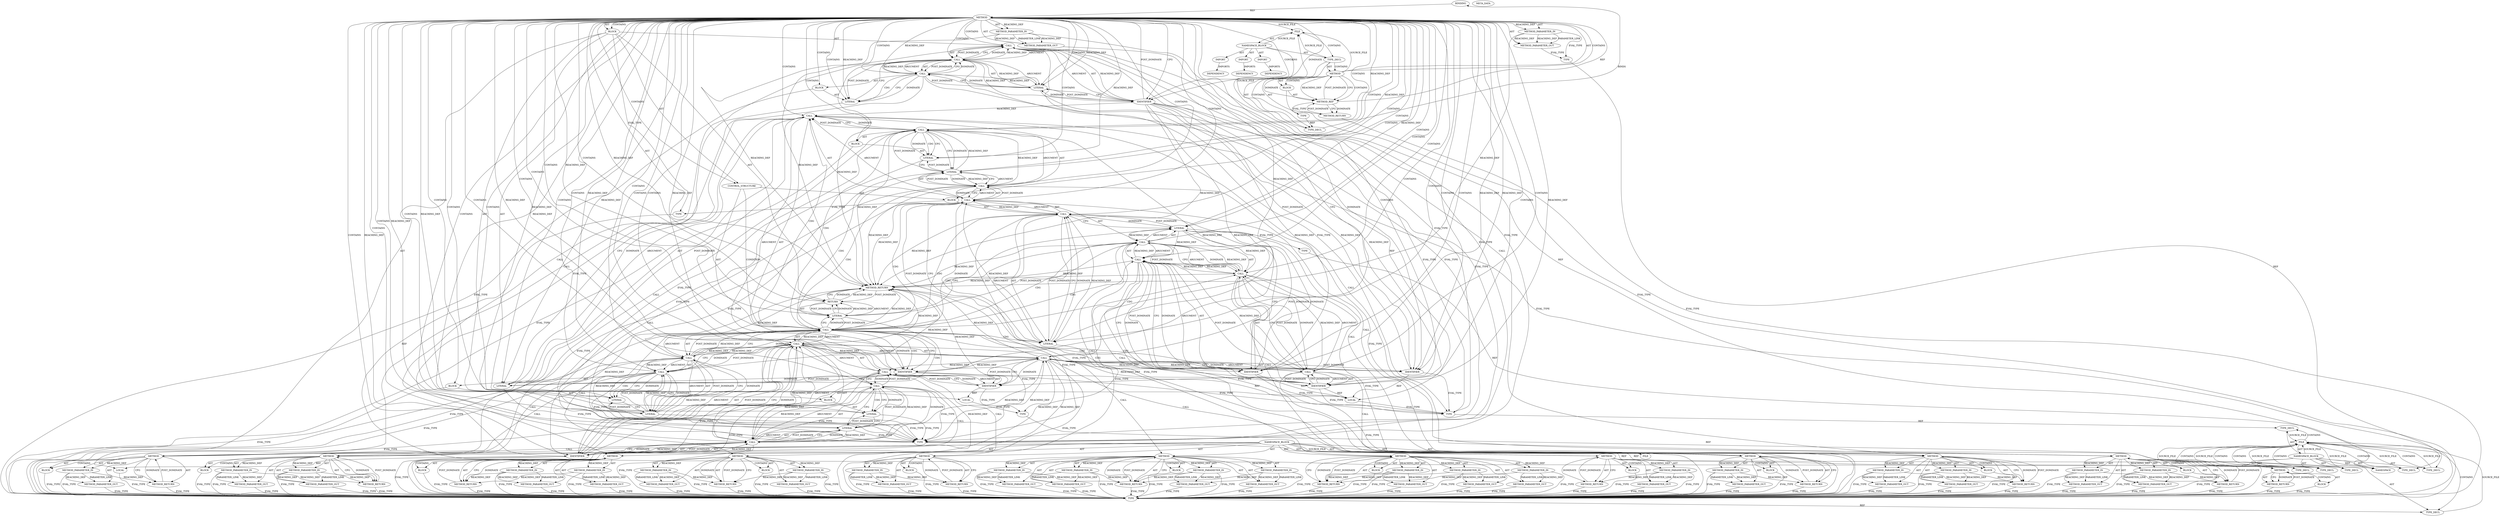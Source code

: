 digraph {
  "21474836480" [label="BINDING" METHOD_FULL_NAME="main" NAME="main" SIGNATURE="int(int,char[]*)"];
  "25769803776" [label="BLOCK" ARGUMENT_INDEX="-1" CODE="{
	char str1[1][MAX_SIZE];
	
	if (fread(*str1,sizeof(char),MAX_SIZE-1,stdin) == MAX_SIZE-1)
	{
		str1[0][MAX_SIZE-1] = '\\0';						/* FIX */
		printf(\"\\n%s\\nlength = %zu\\n\", *str1, strlen(*str1));
	}
	return 0;
}" COLUMN_NUMBER="1" LINE_NUMBER="20" ORDER="3" TYPE_FULL_NAME="void"];
  "25769803777" [label="BLOCK" ARGUMENT_INDEX="1" CODE="<empty>" COLUMN_NUMBER="15" LINE_NUMBER="21" ORDER="1" TYPE_FULL_NAME="ANY"];
  "25769803778" [label="BLOCK" ARGUMENT_INDEX="1" CODE="<empty>" COLUMN_NUMBER="31" LINE_NUMBER="23" ORDER="1" TYPE_FULL_NAME="ANY"];
  "25769803779" [label="BLOCK" ARGUMENT_INDEX="1" CODE="<empty>" COLUMN_NUMBER="52" LINE_NUMBER="23" ORDER="1" TYPE_FULL_NAME="ANY"];
  "25769803780" [label="BLOCK" ARGUMENT_INDEX="-1" CODE="{
		str1[0][MAX_SIZE-1] = '\\0';						/* FIX */
		printf(\"\\n%s\\nlength = %zu\\n\", *str1, strlen(*str1));
	}" COLUMN_NUMBER="2" LINE_NUMBER="24" ORDER="2" TYPE_FULL_NAME="void"];
  "25769803781" [label="BLOCK" ARGUMENT_INDEX="1" CODE="<empty>" COLUMN_NUMBER="11" LINE_NUMBER="25" ORDER="1" TYPE_FULL_NAME="ANY"];
  "25769803782" [label="BLOCK" ARGUMENT_INDEX="-1" CODE="<empty>" COLUMN_NUMBER="1" LINE_NUMBER="1" ORDER="1" TYPE_FULL_NAME="ANY"];
  "25769803783" [label="BLOCK" ARGUMENT_INDEX="-1" CODE="<empty>" ORDER="1" TYPE_FULL_NAME="ANY"];
  "25769803784" [label="BLOCK" ARGUMENT_INDEX="1" CODE="<empty>" ORDER="1" TYPE_FULL_NAME="ANY"];
  "25769803785" [label="BLOCK" ARGUMENT_INDEX="1" CODE="<empty>" ORDER="1" TYPE_FULL_NAME="ANY"];
  "25769803786" [label="BLOCK" ARGUMENT_INDEX="1" CODE="<empty>" ORDER="1" TYPE_FULL_NAME="ANY"];
  "25769803787" [label="BLOCK" ARGUMENT_INDEX="1" CODE="<empty>" ORDER="1" TYPE_FULL_NAME="ANY"];
  "25769803788" [label="BLOCK" ARGUMENT_INDEX="1" CODE="<empty>" ORDER="1" TYPE_FULL_NAME="ANY"];
  "25769803789" [label="BLOCK" ARGUMENT_INDEX="1" CODE="<empty>" ORDER="1" TYPE_FULL_NAME="ANY"];
  "25769803790" [label="BLOCK" ARGUMENT_INDEX="1" CODE="<empty>" ORDER="1" TYPE_FULL_NAME="ANY"];
  "25769803791" [label="BLOCK" ARGUMENT_INDEX="1" CODE="<empty>" ORDER="1" TYPE_FULL_NAME="ANY"];
  "25769803792" [label="BLOCK" ARGUMENT_INDEX="1" CODE="<empty>" ORDER="1" TYPE_FULL_NAME="ANY"];
  "25769803793" [label="BLOCK" ARGUMENT_INDEX="1" CODE="<empty>" ORDER="1" TYPE_FULL_NAME="ANY"];
  "25769803794" [label="BLOCK" ARGUMENT_INDEX="1" CODE="<empty>" ORDER="1" TYPE_FULL_NAME="ANY"];
  "30064771072" [label="CALL" ARGUMENT_INDEX="2" CODE="str1[1][MAX_SIZE]" COLUMN_NUMBER="7" DISPATCH_TYPE="STATIC_DISPATCH" LINE_NUMBER="21" METHOD_FULL_NAME="<operator>.assignment" NAME="<operator>.assignment" ORDER="2" SIGNATURE="" TYPE_FULL_NAME="char[1][8]"];
  "30064771073" [label="CALL" ARGUMENT_INDEX="2" CODE="str1[1][MAX_SIZE]" COLUMN_NUMBER="7" DISPATCH_TYPE="STATIC_DISPATCH" LINE_NUMBER="21" METHOD_FULL_NAME="<operator>.alloc" NAME="<operator>.alloc" ORDER="2" SIGNATURE="" TYPE_FULL_NAME="char[1][8]"];
  "30064771074" [label="CALL" ARGUMENT_INDEX="2" CODE="MAX_SIZE" COLUMN_NUMBER="15" DISPATCH_TYPE="INLINED" LINE_NUMBER="21" METHOD_FULL_NAME="improper_null_term_basic_@alias-good.c:17:17:MAX_SIZE:0" NAME="MAX_SIZE" ORDER="2" SIGNATURE="" TYPE_FULL_NAME="int"];
  "30064771075" [label="CALL" ARGUMENT_INDEX="-1" CODE="fread(*str1,sizeof(char),MAX_SIZE-1,stdin) == MAX_SIZE-1" COLUMN_NUMBER="6" DISPATCH_TYPE="STATIC_DISPATCH" LINE_NUMBER="23" METHOD_FULL_NAME="<operator>.equals" NAME="<operator>.equals" ORDER="1" SIGNATURE="" TYPE_FULL_NAME="ANY"];
  "30064771076" [label="CALL" ARGUMENT_INDEX="1" CODE="fread(*str1,sizeof(char),MAX_SIZE-1,stdin)" COLUMN_NUMBER="6" DISPATCH_TYPE="STATIC_DISPATCH" LINE_NUMBER="23" METHOD_FULL_NAME="fread" NAME="fread" ORDER="1" SIGNATURE="" TYPE_FULL_NAME="ANY"];
  "30064771077" [label="CALL" ARGUMENT_INDEX="1" CODE="*str1" COLUMN_NUMBER="12" DISPATCH_TYPE="STATIC_DISPATCH" LINE_NUMBER="23" METHOD_FULL_NAME="<operator>.indirection" NAME="<operator>.indirection" ORDER="1" SIGNATURE="" TYPE_FULL_NAME="ANY"];
  "30064771078" [label="CALL" ARGUMENT_INDEX="2" CODE="sizeof(char)" COLUMN_NUMBER="18" DISPATCH_TYPE="STATIC_DISPATCH" LINE_NUMBER="23" METHOD_FULL_NAME="<operator>.sizeOf" NAME="<operator>.sizeOf" ORDER="2" SIGNATURE="" TYPE_FULL_NAME="ANY"];
  "30064771079" [label="CALL" ARGUMENT_INDEX="3" CODE="MAX_SIZE-1" COLUMN_NUMBER="31" DISPATCH_TYPE="STATIC_DISPATCH" LINE_NUMBER="23" METHOD_FULL_NAME="<operator>.subtraction" NAME="<operator>.subtraction" ORDER="3" SIGNATURE="" TYPE_FULL_NAME="ANY"];
  "30064771080" [label="CALL" ARGUMENT_INDEX="1" CODE="MAX_SIZE" COLUMN_NUMBER="31" DISPATCH_TYPE="INLINED" LINE_NUMBER="23" METHOD_FULL_NAME="improper_null_term_basic_@alias-good.c:17:17:MAX_SIZE:0" NAME="MAX_SIZE" ORDER="1" SIGNATURE="" TYPE_FULL_NAME="int"];
  "30064771081" [label="CALL" ARGUMENT_INDEX="2" CODE="MAX_SIZE-1" COLUMN_NUMBER="52" DISPATCH_TYPE="STATIC_DISPATCH" LINE_NUMBER="23" METHOD_FULL_NAME="<operator>.subtraction" NAME="<operator>.subtraction" ORDER="2" SIGNATURE="" TYPE_FULL_NAME="ANY"];
  "30064771082" [label="CALL" ARGUMENT_INDEX="1" CODE="MAX_SIZE" COLUMN_NUMBER="52" DISPATCH_TYPE="INLINED" LINE_NUMBER="23" METHOD_FULL_NAME="improper_null_term_basic_@alias-good.c:17:17:MAX_SIZE:0" NAME="MAX_SIZE" ORDER="1" SIGNATURE="" TYPE_FULL_NAME="int"];
  "30064771083" [label="CALL" ARGUMENT_INDEX="-1" CODE="str1[0][MAX_SIZE-1] = '\\0'" COLUMN_NUMBER="3" DISPATCH_TYPE="STATIC_DISPATCH" LINE_NUMBER="25" METHOD_FULL_NAME="<operator>.assignment" NAME="<operator>.assignment" ORDER="1" SIGNATURE="" TYPE_FULL_NAME="ANY"];
  "30064771084" [label="CALL" ARGUMENT_INDEX="1" CODE="str1[0][MAX_SIZE-1]" COLUMN_NUMBER="3" DISPATCH_TYPE="STATIC_DISPATCH" LINE_NUMBER="25" METHOD_FULL_NAME="<operator>.indirectIndexAccess" NAME="<operator>.indirectIndexAccess" ORDER="1" SIGNATURE="" TYPE_FULL_NAME="ANY"];
  "30064771085" [label="CALL" ARGUMENT_INDEX="1" CODE="str1[0]" COLUMN_NUMBER="3" DISPATCH_TYPE="STATIC_DISPATCH" LINE_NUMBER="25" METHOD_FULL_NAME="<operator>.indirectIndexAccess" NAME="<operator>.indirectIndexAccess" ORDER="1" SIGNATURE="" TYPE_FULL_NAME="ANY"];
  "30064771086" [label="CALL" ARGUMENT_INDEX="2" CODE="MAX_SIZE-1" COLUMN_NUMBER="11" DISPATCH_TYPE="STATIC_DISPATCH" LINE_NUMBER="25" METHOD_FULL_NAME="<operator>.subtraction" NAME="<operator>.subtraction" ORDER="2" SIGNATURE="" TYPE_FULL_NAME="ANY"];
  "30064771087" [label="CALL" ARGUMENT_INDEX="1" CODE="MAX_SIZE" COLUMN_NUMBER="11" DISPATCH_TYPE="INLINED" LINE_NUMBER="25" METHOD_FULL_NAME="improper_null_term_basic_@alias-good.c:17:17:MAX_SIZE:0" NAME="MAX_SIZE" ORDER="1" SIGNATURE="" TYPE_FULL_NAME="int"];
  "30064771088" [label="CALL" ARGUMENT_INDEX="-1" CODE="printf(\"\\n%s\\nlength = %zu\\n\", *str1, strlen(*str1))" COLUMN_NUMBER="3" DISPATCH_TYPE="STATIC_DISPATCH" LINE_NUMBER="26" METHOD_FULL_NAME="printf" NAME="printf" ORDER="2" SIGNATURE="" TYPE_FULL_NAME="ANY"];
  "30064771089" [label="CALL" ARGUMENT_INDEX="2" CODE="*str1" COLUMN_NUMBER="34" DISPATCH_TYPE="STATIC_DISPATCH" LINE_NUMBER="26" METHOD_FULL_NAME="<operator>.indirection" NAME="<operator>.indirection" ORDER="2" SIGNATURE="" TYPE_FULL_NAME="ANY"];
  "30064771090" [label="CALL" ARGUMENT_INDEX="3" CODE="strlen(*str1)" COLUMN_NUMBER="41" DISPATCH_TYPE="STATIC_DISPATCH" LINE_NUMBER="26" METHOD_FULL_NAME="strlen" NAME="strlen" ORDER="3" SIGNATURE="" TYPE_FULL_NAME="ANY"];
  "30064771091" [label="CALL" ARGUMENT_INDEX="1" CODE="*str1" COLUMN_NUMBER="48" DISPATCH_TYPE="STATIC_DISPATCH" LINE_NUMBER="26" METHOD_FULL_NAME="<operator>.indirection" NAME="<operator>.indirection" ORDER="1" SIGNATURE="" TYPE_FULL_NAME="ANY"];
  "47244640256" [label="CONTROL_STRUCTURE" ARGUMENT_INDEX="1" CODE="if (fread(*str1,sizeof(char),MAX_SIZE-1,stdin) == MAX_SIZE-1)
	{
		str1[0][MAX_SIZE-1] = '\\0';						/* FIX */
		printf(\"\\n%s\\nlength = %zu\\n\", *str1, strlen(*str1));
	}" COLUMN_NUMBER="2" CONTROL_STRUCTURE_TYPE="IF" LINE_NUMBER="23" ORDER="3" PARSER_TYPE_NAME="CASTIfStatement"];
  "51539607552" [label="DEPENDENCY" DEPENDENCY_GROUP_ID="stdio.h" NAME="stdio.h" VERSION="include"];
  "51539607553" [label="DEPENDENCY" DEPENDENCY_GROUP_ID="stdlib.h" NAME="stdlib.h" VERSION="include"];
  "51539607554" [label="DEPENDENCY" DEPENDENCY_GROUP_ID="string.h" NAME="string.h" VERSION="include"];
  "60129542144" [label="FILE" CODE="<empty>" CONTENT="<empty>" NAME="improper_null_term_basic_@alias-good.c" ORDER="0"];
  "60129542145" [label="FILE" CODE="<empty>" CONTENT="<empty>" NAME="<includes>" ORDER="1"];
  "60129542146" [label="FILE" CODE="<empty>" CONTENT="<empty>" NAME="<unknown>" ORDER="0"];
  "68719476736" [label="IDENTIFIER" ARGUMENT_INDEX="1" CODE="str1" COLUMN_NUMBER="7" LINE_NUMBER="21" NAME="str1" ORDER="1" TYPE_FULL_NAME="char[1][8]"];
  "68719476737" [label="IDENTIFIER" ARGUMENT_INDEX="1" CODE="str1" COLUMN_NUMBER="13" LINE_NUMBER="23" NAME="str1" ORDER="1" TYPE_FULL_NAME="char[1][8]"];
  "68719476738" [label="IDENTIFIER" ARGUMENT_INDEX="1" CODE="char" COLUMN_NUMBER="25" LINE_NUMBER="23" NAME="char" ORDER="1" TYPE_FULL_NAME="char"];
  "68719476739" [label="IDENTIFIER" ARGUMENT_INDEX="4" CODE="stdin" COLUMN_NUMBER="42" LINE_NUMBER="23" NAME="stdin" ORDER="4" TYPE_FULL_NAME="ANY"];
  "68719476740" [label="IDENTIFIER" ARGUMENT_INDEX="1" CODE="str1" COLUMN_NUMBER="3" LINE_NUMBER="25" NAME="str1" ORDER="1" TYPE_FULL_NAME="char[1][8]"];
  "68719476741" [label="IDENTIFIER" ARGUMENT_INDEX="1" CODE="str1" COLUMN_NUMBER="35" LINE_NUMBER="26" NAME="str1" ORDER="1" TYPE_FULL_NAME="char[1][8]"];
  "68719476742" [label="IDENTIFIER" ARGUMENT_INDEX="1" CODE="str1" COLUMN_NUMBER="49" LINE_NUMBER="26" NAME="str1" ORDER="1" TYPE_FULL_NAME="char[1][8]"];
  "73014444032" [label="IMPORT" CODE="#include <stdio.h>" COLUMN_NUMBER="1" IMPORTED_AS="stdio.h" IMPORTED_ENTITY="stdio.h" LINE_NUMBER="13" ORDER="1"];
  "73014444033" [label="IMPORT" CODE="#include <stdlib.h>" COLUMN_NUMBER="1" IMPORTED_AS="stdlib.h" IMPORTED_ENTITY="stdlib.h" LINE_NUMBER="14" ORDER="2"];
  "73014444034" [label="IMPORT" CODE="#include <string.h>" COLUMN_NUMBER="1" IMPORTED_AS="string.h" IMPORTED_ENTITY="string.h" LINE_NUMBER="15" ORDER="3"];
  "90194313216" [label="LITERAL" ARGUMENT_INDEX="1" CODE="1" COLUMN_NUMBER="12" LINE_NUMBER="21" ORDER="1" TYPE_FULL_NAME="int"];
  "90194313217" [label="LITERAL" ARGUMENT_INDEX="1" CODE="8" COLUMN_NUMBER="15" LINE_NUMBER="21" ORDER="1" TYPE_FULL_NAME="int"];
  "90194313218" [label="LITERAL" ARGUMENT_INDEX="1" CODE="8" COLUMN_NUMBER="31" LINE_NUMBER="23" ORDER="1" TYPE_FULL_NAME="int"];
  "90194313219" [label="LITERAL" ARGUMENT_INDEX="2" CODE="1" COLUMN_NUMBER="40" LINE_NUMBER="23" ORDER="2" TYPE_FULL_NAME="int"];
  "90194313220" [label="LITERAL" ARGUMENT_INDEX="1" CODE="8" COLUMN_NUMBER="52" LINE_NUMBER="23" ORDER="1" TYPE_FULL_NAME="int"];
  "90194313221" [label="LITERAL" ARGUMENT_INDEX="2" CODE="1" COLUMN_NUMBER="61" LINE_NUMBER="23" ORDER="2" TYPE_FULL_NAME="int"];
  "90194313222" [label="LITERAL" ARGUMENT_INDEX="2" CODE="0" COLUMN_NUMBER="8" LINE_NUMBER="25" ORDER="2" TYPE_FULL_NAME="int"];
  "90194313223" [label="LITERAL" ARGUMENT_INDEX="1" CODE="8" COLUMN_NUMBER="11" LINE_NUMBER="25" ORDER="1" TYPE_FULL_NAME="int"];
  "90194313224" [label="LITERAL" ARGUMENT_INDEX="2" CODE="1" COLUMN_NUMBER="20" LINE_NUMBER="25" ORDER="2" TYPE_FULL_NAME="int"];
  "90194313225" [label="LITERAL" ARGUMENT_INDEX="2" CODE="'\\0'" COLUMN_NUMBER="25" LINE_NUMBER="25" ORDER="2" TYPE_FULL_NAME="char"];
  "90194313226" [label="LITERAL" ARGUMENT_INDEX="1" CODE="\"\\n%s\\nlength = %zu\\n\"" COLUMN_NUMBER="10" LINE_NUMBER="26" ORDER="1" TYPE_FULL_NAME="char*"];
  "90194313227" [label="LITERAL" ARGUMENT_INDEX="-1" CODE="0" COLUMN_NUMBER="9" LINE_NUMBER="28" ORDER="1" TYPE_FULL_NAME="int"];
  "94489280512" [label="LOCAL" CODE="char str1[1][MAX_SIZE]" COLUMN_NUMBER="7" GENERIC_SIGNATURE="<empty>" LINE_NUMBER="21" NAME="str1" ORDER="1" TYPE_FULL_NAME="char[1][8]"];
  "94489280513" [label="LOCAL" CODE="stdin" COLUMN_NUMBER="42" GENERIC_SIGNATURE="<empty>" LINE_NUMBER="23" NAME="stdin" ORDER="0" TYPE_FULL_NAME="ANY"];
  "94489280514" [label="LOCAL" CODE="char" COLUMN_NUMBER="25" GENERIC_SIGNATURE="<empty>" LINE_NUMBER="23" NAME="char" ORDER="0" TYPE_FULL_NAME="char"];
  "107374182400" [label="META_DATA" LANGUAGE="NEWC" OVERLAYS="base;controlflow;typerel;callgraph;dataflowOss" ROOT="/tmp/tmp.L1FXS6G6Xv" VERSION="0.1"];
  "111669149696" [label="METHOD" AST_PARENT_FULL_NAME="improper_null_term_basic_@alias-good.c:<global>" AST_PARENT_TYPE="TYPE_DECL" CODE="int main(int argc, char *argv[])
{
	char str1[1][MAX_SIZE];
	
	if (fread(*str1,sizeof(char),MAX_SIZE-1,stdin) == MAX_SIZE-1)
	{
		str1[0][MAX_SIZE-1] = '\\0';						/* FIX */
		printf(\"\\n%s\\nlength = %zu\\n\", *str1, strlen(*str1));
	}
	return 0;
}" COLUMN_NUMBER="1" COLUMN_NUMBER_END="14" FILENAME="improper_null_term_basic_@alias-good.c" FULL_NAME="main" GENERIC_SIGNATURE="<empty>" IS_EXTERNAL="false" LINE_NUMBER="19" LINE_NUMBER_END="29" NAME="main" ORDER="1" SIGNATURE="int(int,char[]*)"];
  "111669149697" [label="METHOD" AST_PARENT_FULL_NAME="improper_null_term_basic_@alias-good.c:<global>" AST_PARENT_TYPE="TYPE_DECL" CODE="<global>" COLUMN_NUMBER="1" COLUMN_NUMBER_END="14" FILENAME="improper_null_term_basic_@alias-good.c" FULL_NAME="improper_null_term_basic_@alias-good.c:<global>" GENERIC_SIGNATURE="<empty>" IS_EXTERNAL="false" LINE_NUMBER="1" LINE_NUMBER_END="29" NAME="<global>" ORDER="1" SIGNATURE=""];
  "111669149698" [label="METHOD" AST_PARENT_FULL_NAME="<includes>:<global>" AST_PARENT_TYPE="NAMESPACE_BLOCK" CODE="<global>" FILENAME="<includes>" FULL_NAME="<includes>:<global>" GENERIC_SIGNATURE="<empty>" IS_EXTERNAL="false" LINE_NUMBER="1" NAME="<global>" ORDER="1" SIGNATURE=""];
  "111669149699" [label="METHOD" AST_PARENT_FULL_NAME="<global>" AST_PARENT_TYPE="NAMESPACE_BLOCK" CODE="<empty>" FILENAME="<empty>" FULL_NAME="<operator>.assignment" GENERIC_SIGNATURE="<empty>" IS_EXTERNAL="true" NAME="<operator>.assignment" ORDER="0" SIGNATURE=""];
  "111669149700" [label="METHOD" AST_PARENT_FULL_NAME="<global>" AST_PARENT_TYPE="NAMESPACE_BLOCK" CODE="<empty>" FILENAME="<empty>" FULL_NAME="<operator>.alloc" GENERIC_SIGNATURE="<empty>" IS_EXTERNAL="true" NAME="<operator>.alloc" ORDER="0" SIGNATURE=""];
  "111669149701" [label="METHOD" AST_PARENT_FULL_NAME="<global>" AST_PARENT_TYPE="NAMESPACE_BLOCK" CODE="<empty>" FILENAME="improper_null_term_basic_@alias-good.c" FULL_NAME="improper_null_term_basic_@alias-good.c:17:17:MAX_SIZE:0" GENERIC_SIGNATURE="<empty>" IS_EXTERNAL="true" LINE_NUMBER="17" LINE_NUMBER_END="17" NAME="MAX_SIZE" ORDER="0" SIGNATURE=""];
  "111669149702" [label="METHOD" AST_PARENT_FULL_NAME="<global>" AST_PARENT_TYPE="NAMESPACE_BLOCK" CODE="<empty>" FILENAME="<empty>" FULL_NAME="<operator>.equals" GENERIC_SIGNATURE="<empty>" IS_EXTERNAL="true" NAME="<operator>.equals" ORDER="0" SIGNATURE=""];
  "111669149703" [label="METHOD" AST_PARENT_FULL_NAME="<global>" AST_PARENT_TYPE="NAMESPACE_BLOCK" CODE="<empty>" FILENAME="<empty>" FULL_NAME="fread" GENERIC_SIGNATURE="<empty>" IS_EXTERNAL="true" NAME="fread" ORDER="0" SIGNATURE=""];
  "111669149704" [label="METHOD" AST_PARENT_FULL_NAME="<global>" AST_PARENT_TYPE="NAMESPACE_BLOCK" CODE="<empty>" FILENAME="<empty>" FULL_NAME="<operator>.indirection" GENERIC_SIGNATURE="<empty>" IS_EXTERNAL="true" NAME="<operator>.indirection" ORDER="0" SIGNATURE=""];
  "111669149705" [label="METHOD" AST_PARENT_FULL_NAME="<global>" AST_PARENT_TYPE="NAMESPACE_BLOCK" CODE="<empty>" FILENAME="<empty>" FULL_NAME="<operator>.sizeOf" GENERIC_SIGNATURE="<empty>" IS_EXTERNAL="true" NAME="<operator>.sizeOf" ORDER="0" SIGNATURE=""];
  "111669149706" [label="METHOD" AST_PARENT_FULL_NAME="<global>" AST_PARENT_TYPE="NAMESPACE_BLOCK" CODE="<empty>" FILENAME="<empty>" FULL_NAME="<operator>.subtraction" GENERIC_SIGNATURE="<empty>" IS_EXTERNAL="true" NAME="<operator>.subtraction" ORDER="0" SIGNATURE=""];
  "111669149707" [label="METHOD" AST_PARENT_FULL_NAME="<global>" AST_PARENT_TYPE="NAMESPACE_BLOCK" CODE="<empty>" FILENAME="<empty>" FULL_NAME="<operator>.indirectIndexAccess" GENERIC_SIGNATURE="<empty>" IS_EXTERNAL="true" NAME="<operator>.indirectIndexAccess" ORDER="0" SIGNATURE=""];
  "111669149708" [label="METHOD" AST_PARENT_FULL_NAME="<global>" AST_PARENT_TYPE="NAMESPACE_BLOCK" CODE="<empty>" FILENAME="<empty>" FULL_NAME="printf" GENERIC_SIGNATURE="<empty>" IS_EXTERNAL="true" NAME="printf" ORDER="0" SIGNATURE=""];
  "111669149709" [label="METHOD" AST_PARENT_FULL_NAME="<global>" AST_PARENT_TYPE="NAMESPACE_BLOCK" CODE="<empty>" FILENAME="<empty>" FULL_NAME="strlen" GENERIC_SIGNATURE="<empty>" IS_EXTERNAL="true" NAME="strlen" ORDER="0" SIGNATURE=""];
  "115964116992" [label="METHOD_PARAMETER_IN" CODE="int argc" COLUMN_NUMBER="10" EVALUATION_STRATEGY="BY_VALUE" INDEX="1" IS_VARIADIC="false" LINE_NUMBER="19" NAME="argc" ORDER="1" TYPE_FULL_NAME="int"];
  "115964116993" [label="METHOD_PARAMETER_IN" CODE="char *argv[]" COLUMN_NUMBER="20" EVALUATION_STRATEGY="BY_VALUE" INDEX="2" IS_VARIADIC="false" LINE_NUMBER="19" NAME="argv" ORDER="2" TYPE_FULL_NAME="char[]*"];
  "115964116994" [label="METHOD_PARAMETER_IN" CODE="p1" EVALUATION_STRATEGY="BY_VALUE" INDEX="1" IS_VARIADIC="false" NAME="p1" ORDER="1" TYPE_FULL_NAME="ANY"];
  "115964116995" [label="METHOD_PARAMETER_IN" CODE="p2" EVALUATION_STRATEGY="BY_VALUE" INDEX="2" IS_VARIADIC="false" NAME="p2" ORDER="2" TYPE_FULL_NAME="ANY"];
  "115964116996" [label="METHOD_PARAMETER_IN" CODE="p1" EVALUATION_STRATEGY="BY_VALUE" INDEX="1" IS_VARIADIC="false" NAME="p1" ORDER="1" TYPE_FULL_NAME="ANY"];
  "115964116997" [label="METHOD_PARAMETER_IN" CODE="p2" EVALUATION_STRATEGY="BY_VALUE" INDEX="2" IS_VARIADIC="false" NAME="p2" ORDER="2" TYPE_FULL_NAME="ANY"];
  "115964116998" [label="METHOD_PARAMETER_IN" CODE="p0" EVALUATION_STRATEGY="BY_VALUE" INDEX="0" IS_VARIADIC="false" NAME="p0" ORDER="0" TYPE_FULL_NAME="ANY"];
  "115964116999" [label="METHOD_PARAMETER_IN" CODE="p1" EVALUATION_STRATEGY="BY_VALUE" INDEX="1" IS_VARIADIC="false" NAME="p1" ORDER="1" TYPE_FULL_NAME="ANY"];
  "115964117000" [label="METHOD_PARAMETER_IN" CODE="p2" EVALUATION_STRATEGY="BY_VALUE" INDEX="2" IS_VARIADIC="false" NAME="p2" ORDER="2" TYPE_FULL_NAME="ANY"];
  "115964117001" [label="METHOD_PARAMETER_IN" CODE="p1" EVALUATION_STRATEGY="BY_VALUE" INDEX="1" IS_VARIADIC="false" NAME="p1" ORDER="1" TYPE_FULL_NAME="ANY"];
  "115964117002" [label="METHOD_PARAMETER_IN" CODE="p2" EVALUATION_STRATEGY="BY_VALUE" INDEX="2" IS_VARIADIC="false" NAME="p2" ORDER="2" TYPE_FULL_NAME="ANY"];
  "115964117003" [label="METHOD_PARAMETER_IN" CODE="p3" EVALUATION_STRATEGY="BY_VALUE" INDEX="3" IS_VARIADIC="false" NAME="p3" ORDER="3" TYPE_FULL_NAME="ANY"];
  "115964117004" [label="METHOD_PARAMETER_IN" CODE="p4" EVALUATION_STRATEGY="BY_VALUE" INDEX="4" IS_VARIADIC="false" NAME="p4" ORDER="4" TYPE_FULL_NAME="ANY"];
  "115964117005" [label="METHOD_PARAMETER_IN" CODE="p1" EVALUATION_STRATEGY="BY_VALUE" INDEX="1" IS_VARIADIC="false" NAME="p1" ORDER="1" TYPE_FULL_NAME="ANY"];
  "115964117006" [label="METHOD_PARAMETER_IN" CODE="p1" EVALUATION_STRATEGY="BY_VALUE" INDEX="1" IS_VARIADIC="false" NAME="p1" ORDER="1" TYPE_FULL_NAME="ANY"];
  "115964117007" [label="METHOD_PARAMETER_IN" CODE="p1" EVALUATION_STRATEGY="BY_VALUE" INDEX="1" IS_VARIADIC="false" NAME="p1" ORDER="1" TYPE_FULL_NAME="ANY"];
  "115964117008" [label="METHOD_PARAMETER_IN" CODE="p2" EVALUATION_STRATEGY="BY_VALUE" INDEX="2" IS_VARIADIC="false" NAME="p2" ORDER="2" TYPE_FULL_NAME="ANY"];
  "115964117009" [label="METHOD_PARAMETER_IN" CODE="p1" EVALUATION_STRATEGY="BY_VALUE" INDEX="1" IS_VARIADIC="false" NAME="p1" ORDER="1" TYPE_FULL_NAME="ANY"];
  "115964117010" [label="METHOD_PARAMETER_IN" CODE="p2" EVALUATION_STRATEGY="BY_VALUE" INDEX="2" IS_VARIADIC="false" NAME="p2" ORDER="2" TYPE_FULL_NAME="ANY"];
  "115964117011" [label="METHOD_PARAMETER_IN" CODE="p1" EVALUATION_STRATEGY="BY_VALUE" INDEX="1" IS_VARIADIC="false" NAME="p1" ORDER="1" TYPE_FULL_NAME="ANY"];
  "115964117012" [label="METHOD_PARAMETER_IN" CODE="p2" EVALUATION_STRATEGY="BY_VALUE" INDEX="2" IS_VARIADIC="false" NAME="p2" ORDER="2" TYPE_FULL_NAME="ANY"];
  "115964117013" [label="METHOD_PARAMETER_IN" CODE="p3" EVALUATION_STRATEGY="BY_VALUE" INDEX="3" IS_VARIADIC="false" NAME="p3" ORDER="3" TYPE_FULL_NAME="ANY"];
  "115964117014" [label="METHOD_PARAMETER_IN" CODE="p1" EVALUATION_STRATEGY="BY_VALUE" INDEX="1" IS_VARIADIC="false" NAME="p1" ORDER="1" TYPE_FULL_NAME="ANY"];
  "120259084288" [label="METHOD_PARAMETER_OUT" CODE="int argc" COLUMN_NUMBER="10" EVALUATION_STRATEGY="BY_VALUE" INDEX="1" IS_VARIADIC="false" LINE_NUMBER="19" NAME="argc" ORDER="1" TYPE_FULL_NAME="int"];
  "120259084289" [label="METHOD_PARAMETER_OUT" CODE="char *argv[]" COLUMN_NUMBER="20" EVALUATION_STRATEGY="BY_VALUE" INDEX="2" IS_VARIADIC="false" LINE_NUMBER="19" NAME="argv" ORDER="2" TYPE_FULL_NAME="char[]*"];
  "120259084290" [label="METHOD_PARAMETER_OUT" CODE="p1" EVALUATION_STRATEGY="BY_VALUE" INDEX="1" IS_VARIADIC="false" NAME="p1" ORDER="1" TYPE_FULL_NAME="ANY"];
  "120259084291" [label="METHOD_PARAMETER_OUT" CODE="p2" EVALUATION_STRATEGY="BY_VALUE" INDEX="2" IS_VARIADIC="false" NAME="p2" ORDER="2" TYPE_FULL_NAME="ANY"];
  "120259084292" [label="METHOD_PARAMETER_OUT" CODE="p1" EVALUATION_STRATEGY="BY_VALUE" INDEX="1" IS_VARIADIC="false" NAME="p1" ORDER="1" TYPE_FULL_NAME="ANY"];
  "120259084293" [label="METHOD_PARAMETER_OUT" CODE="p2" EVALUATION_STRATEGY="BY_VALUE" INDEX="2" IS_VARIADIC="false" NAME="p2" ORDER="2" TYPE_FULL_NAME="ANY"];
  "120259084294" [label="METHOD_PARAMETER_OUT" CODE="p0" EVALUATION_STRATEGY="BY_VALUE" INDEX="0" IS_VARIADIC="false" NAME="p0" ORDER="0" TYPE_FULL_NAME="ANY"];
  "120259084295" [label="METHOD_PARAMETER_OUT" CODE="p1" EVALUATION_STRATEGY="BY_VALUE" INDEX="1" IS_VARIADIC="false" NAME="p1" ORDER="1" TYPE_FULL_NAME="ANY"];
  "120259084296" [label="METHOD_PARAMETER_OUT" CODE="p2" EVALUATION_STRATEGY="BY_VALUE" INDEX="2" IS_VARIADIC="false" NAME="p2" ORDER="2" TYPE_FULL_NAME="ANY"];
  "120259084297" [label="METHOD_PARAMETER_OUT" CODE="p1" EVALUATION_STRATEGY="BY_VALUE" INDEX="1" IS_VARIADIC="false" NAME="p1" ORDER="1" TYPE_FULL_NAME="ANY"];
  "120259084298" [label="METHOD_PARAMETER_OUT" CODE="p2" EVALUATION_STRATEGY="BY_VALUE" INDEX="2" IS_VARIADIC="false" NAME="p2" ORDER="2" TYPE_FULL_NAME="ANY"];
  "120259084299" [label="METHOD_PARAMETER_OUT" CODE="p3" EVALUATION_STRATEGY="BY_VALUE" INDEX="3" IS_VARIADIC="false" NAME="p3" ORDER="3" TYPE_FULL_NAME="ANY"];
  "120259084300" [label="METHOD_PARAMETER_OUT" CODE="p4" EVALUATION_STRATEGY="BY_VALUE" INDEX="4" IS_VARIADIC="false" NAME="p4" ORDER="4" TYPE_FULL_NAME="ANY"];
  "120259084301" [label="METHOD_PARAMETER_OUT" CODE="p1" EVALUATION_STRATEGY="BY_VALUE" INDEX="1" IS_VARIADIC="false" NAME="p1" ORDER="1" TYPE_FULL_NAME="ANY"];
  "120259084302" [label="METHOD_PARAMETER_OUT" CODE="p1" EVALUATION_STRATEGY="BY_VALUE" INDEX="1" IS_VARIADIC="false" NAME="p1" ORDER="1" TYPE_FULL_NAME="ANY"];
  "120259084303" [label="METHOD_PARAMETER_OUT" CODE="p1" EVALUATION_STRATEGY="BY_VALUE" INDEX="1" IS_VARIADIC="false" NAME="p1" ORDER="1" TYPE_FULL_NAME="ANY"];
  "120259084304" [label="METHOD_PARAMETER_OUT" CODE="p2" EVALUATION_STRATEGY="BY_VALUE" INDEX="2" IS_VARIADIC="false" NAME="p2" ORDER="2" TYPE_FULL_NAME="ANY"];
  "120259084305" [label="METHOD_PARAMETER_OUT" CODE="p1" EVALUATION_STRATEGY="BY_VALUE" INDEX="1" IS_VARIADIC="false" NAME="p1" ORDER="1" TYPE_FULL_NAME="ANY"];
  "120259084306" [label="METHOD_PARAMETER_OUT" CODE="p2" EVALUATION_STRATEGY="BY_VALUE" INDEX="2" IS_VARIADIC="false" NAME="p2" ORDER="2" TYPE_FULL_NAME="ANY"];
  "120259084307" [label="METHOD_PARAMETER_OUT" CODE="p1" EVALUATION_STRATEGY="BY_VALUE" INDEX="1" IS_VARIADIC="false" NAME="p1" ORDER="1" TYPE_FULL_NAME="ANY"];
  "120259084308" [label="METHOD_PARAMETER_OUT" CODE="p2" EVALUATION_STRATEGY="BY_VALUE" INDEX="2" IS_VARIADIC="false" NAME="p2" ORDER="2" TYPE_FULL_NAME="ANY"];
  "120259084309" [label="METHOD_PARAMETER_OUT" CODE="p3" EVALUATION_STRATEGY="BY_VALUE" INDEX="3" IS_VARIADIC="false" NAME="p3" ORDER="3" TYPE_FULL_NAME="ANY"];
  "120259084310" [label="METHOD_PARAMETER_OUT" CODE="p1" EVALUATION_STRATEGY="BY_VALUE" INDEX="1" IS_VARIADIC="false" NAME="p1" ORDER="1" TYPE_FULL_NAME="ANY"];
  "124554051584" [label="METHOD_REF" ARGUMENT_INDEX="1" CODE="main" COLUMN_NUMBER="1" LINE_NUMBER="19" METHOD_FULL_NAME="main" ORDER="1" TYPE_FULL_NAME="main"];
  "128849018880" [label="METHOD_RETURN" CODE="RET" COLUMN_NUMBER="1" EVALUATION_STRATEGY="BY_VALUE" LINE_NUMBER="19" ORDER="4" TYPE_FULL_NAME="int"];
  "128849018881" [label="METHOD_RETURN" CODE="RET" COLUMN_NUMBER="1" EVALUATION_STRATEGY="BY_VALUE" LINE_NUMBER="1" ORDER="2" TYPE_FULL_NAME="ANY"];
  "128849018882" [label="METHOD_RETURN" CODE="RET" EVALUATION_STRATEGY="BY_VALUE" LINE_NUMBER="1" ORDER="2" TYPE_FULL_NAME="ANY"];
  "128849018883" [label="METHOD_RETURN" CODE="RET" EVALUATION_STRATEGY="BY_VALUE" ORDER="2" TYPE_FULL_NAME="ANY"];
  "128849018884" [label="METHOD_RETURN" CODE="RET" EVALUATION_STRATEGY="BY_VALUE" ORDER="2" TYPE_FULL_NAME="ANY"];
  "128849018885" [label="METHOD_RETURN" CODE="RET" EVALUATION_STRATEGY="BY_VALUE" ORDER="2" TYPE_FULL_NAME="ANY"];
  "128849018886" [label="METHOD_RETURN" CODE="RET" EVALUATION_STRATEGY="BY_VALUE" ORDER="2" TYPE_FULL_NAME="ANY"];
  "128849018887" [label="METHOD_RETURN" CODE="RET" EVALUATION_STRATEGY="BY_VALUE" ORDER="2" TYPE_FULL_NAME="ANY"];
  "128849018888" [label="METHOD_RETURN" CODE="RET" EVALUATION_STRATEGY="BY_VALUE" ORDER="2" TYPE_FULL_NAME="ANY"];
  "128849018889" [label="METHOD_RETURN" CODE="RET" EVALUATION_STRATEGY="BY_VALUE" ORDER="2" TYPE_FULL_NAME="ANY"];
  "128849018890" [label="METHOD_RETURN" CODE="RET" EVALUATION_STRATEGY="BY_VALUE" ORDER="2" TYPE_FULL_NAME="ANY"];
  "128849018891" [label="METHOD_RETURN" CODE="RET" EVALUATION_STRATEGY="BY_VALUE" ORDER="2" TYPE_FULL_NAME="ANY"];
  "128849018892" [label="METHOD_RETURN" CODE="RET" EVALUATION_STRATEGY="BY_VALUE" ORDER="2" TYPE_FULL_NAME="ANY"];
  "128849018893" [label="METHOD_RETURN" CODE="RET" EVALUATION_STRATEGY="BY_VALUE" ORDER="2" TYPE_FULL_NAME="ANY"];
  "137438953472" [label="NAMESPACE" CODE="<empty>" NAME="<global>" ORDER="-1"];
  "141733920768" [label="NAMESPACE_BLOCK" CODE="<empty>" FILENAME="<unknown>" FULL_NAME="<global>" NAME="<global>" ORDER="1"];
  "141733920769" [label="NAMESPACE_BLOCK" CODE="<empty>" FILENAME="improper_null_term_basic_@alias-good.c" FULL_NAME="improper_null_term_basic_@alias-good.c:<global>" NAME="<global>" ORDER="1"];
  "141733920770" [label="NAMESPACE_BLOCK" CODE="<empty>" FILENAME="<includes>" FULL_NAME="<includes>:<global>" NAME="<global>" ORDER="1"];
  "146028888064" [label="RETURN" ARGUMENT_INDEX="-1" CODE="return 0;" COLUMN_NUMBER="2" LINE_NUMBER="28" ORDER="4"];
  "163208757248" [label="TYPE" FULL_NAME="ANY" NAME="ANY" TYPE_DECL_FULL_NAME="ANY"];
  "163208757249" [label="TYPE" FULL_NAME="char" NAME="char" TYPE_DECL_FULL_NAME="char"];
  "163208757250" [label="TYPE" FULL_NAME="char*" NAME="char*" TYPE_DECL_FULL_NAME="char*"];
  "163208757251" [label="TYPE" FULL_NAME="char[1][8]" NAME="char[1][8]" TYPE_DECL_FULL_NAME="char[1][8]"];
  "163208757252" [label="TYPE" FULL_NAME="char[]*" NAME="char[]*" TYPE_DECL_FULL_NAME="char[]*"];
  "163208757253" [label="TYPE" FULL_NAME="int" NAME="int" TYPE_DECL_FULL_NAME="int"];
  "163208757254" [label="TYPE" FULL_NAME="main" NAME="main" TYPE_DECL_FULL_NAME="main"];
  "163208757255" [label="TYPE" FULL_NAME="void" NAME="void" TYPE_DECL_FULL_NAME="void"];
  "171798691840" [label="TYPE_DECL" AST_PARENT_FULL_NAME="improper_null_term_basic_@alias-good.c:<global>" AST_PARENT_TYPE="TYPE_DECL" CODE="main" COLUMN_NUMBER="1" FILENAME="improper_null_term_basic_@alias-good.c" FULL_NAME="main" GENERIC_SIGNATURE="<empty>" IS_EXTERNAL="false" LINE_NUMBER="19" NAME="main" ORDER="1"];
  "171798691841" [label="TYPE_DECL" AST_PARENT_FULL_NAME="improper_null_term_basic_@alias-good.c:<global>" AST_PARENT_TYPE="NAMESPACE_BLOCK" CODE="<global>" COLUMN_NUMBER="1" FILENAME="improper_null_term_basic_@alias-good.c" FULL_NAME="improper_null_term_basic_@alias-good.c:<global>" GENERIC_SIGNATURE="<empty>" IS_EXTERNAL="false" LINE_NUMBER="1" NAME="<global>" ORDER="4"];
  "171798691842" [label="TYPE_DECL" AST_PARENT_FULL_NAME="<includes>:<global>" AST_PARENT_TYPE="NAMESPACE_BLOCK" CODE="ANY" FILENAME="<includes>" FULL_NAME="ANY" GENERIC_SIGNATURE="<empty>" IS_EXTERNAL="true" NAME="ANY" ORDER="-1"];
  "171798691843" [label="TYPE_DECL" AST_PARENT_FULL_NAME="<includes>:<global>" AST_PARENT_TYPE="NAMESPACE_BLOCK" CODE="char" FILENAME="<includes>" FULL_NAME="char" GENERIC_SIGNATURE="<empty>" IS_EXTERNAL="true" NAME="char" ORDER="-1"];
  "171798691844" [label="TYPE_DECL" AST_PARENT_FULL_NAME="<includes>:<global>" AST_PARENT_TYPE="NAMESPACE_BLOCK" CODE="char*" FILENAME="<includes>" FULL_NAME="char*" GENERIC_SIGNATURE="<empty>" IS_EXTERNAL="true" NAME="char*" ORDER="-1"];
  "171798691845" [label="TYPE_DECL" AST_PARENT_FULL_NAME="<includes>:<global>" AST_PARENT_TYPE="NAMESPACE_BLOCK" CODE="char[1][8]" FILENAME="<includes>" FULL_NAME="char[1][8]" GENERIC_SIGNATURE="<empty>" IS_EXTERNAL="true" NAME="char[1][8]" ORDER="-1"];
  "171798691846" [label="TYPE_DECL" AST_PARENT_FULL_NAME="<includes>:<global>" AST_PARENT_TYPE="NAMESPACE_BLOCK" CODE="char[]*" FILENAME="<includes>" FULL_NAME="char[]*" GENERIC_SIGNATURE="<empty>" IS_EXTERNAL="true" NAME="char[]*" ORDER="-1"];
  "171798691847" [label="TYPE_DECL" AST_PARENT_FULL_NAME="<includes>:<global>" AST_PARENT_TYPE="NAMESPACE_BLOCK" CODE="int" FILENAME="<includes>" FULL_NAME="int" GENERIC_SIGNATURE="<empty>" IS_EXTERNAL="true" NAME="int" ORDER="-1"];
  "171798691848" [label="TYPE_DECL" AST_PARENT_FULL_NAME="<includes>:<global>" AST_PARENT_TYPE="NAMESPACE_BLOCK" CODE="void" FILENAME="<includes>" FULL_NAME="void" GENERIC_SIGNATURE="<empty>" IS_EXTERNAL="true" NAME="void" ORDER="-1"];
  "21474836480" -> "111669149696" [label="REF" ];
  "25769803776" -> "94489280512" [label="AST" ];
  "25769803776" -> "30064771072" [label="AST" ];
  "25769803776" -> "47244640256" [label="AST" ];
  "25769803776" -> "146028888064" [label="AST" ];
  "25769803776" -> "94489280513" [label="AST" ];
  "25769803776" -> "94489280514" [label="AST" ];
  "25769803776" -> "163208757255" [label="EVAL_TYPE" ];
  "25769803777" -> "90194313217" [label="AST" ];
  "25769803777" -> "163208757248" [label="EVAL_TYPE" ];
  "25769803778" -> "90194313218" [label="AST" ];
  "25769803778" -> "163208757248" [label="EVAL_TYPE" ];
  "25769803779" -> "90194313220" [label="AST" ];
  "25769803779" -> "163208757248" [label="EVAL_TYPE" ];
  "25769803780" -> "30064771083" [label="AST" ];
  "25769803780" -> "30064771088" [label="AST" ];
  "25769803780" -> "163208757255" [label="EVAL_TYPE" ];
  "25769803781" -> "90194313223" [label="AST" ];
  "25769803781" -> "163208757248" [label="EVAL_TYPE" ];
  "25769803782" -> "124554051584" [label="AST" ];
  "25769803782" -> "163208757248" [label="EVAL_TYPE" ];
  "25769803783" -> "163208757248" [label="EVAL_TYPE" ];
  "25769803784" -> "163208757248" [label="EVAL_TYPE" ];
  "25769803785" -> "163208757248" [label="EVAL_TYPE" ];
  "25769803786" -> "163208757248" [label="EVAL_TYPE" ];
  "25769803787" -> "163208757248" [label="EVAL_TYPE" ];
  "25769803788" -> "163208757248" [label="EVAL_TYPE" ];
  "25769803789" -> "163208757248" [label="EVAL_TYPE" ];
  "25769803790" -> "163208757248" [label="EVAL_TYPE" ];
  "25769803791" -> "163208757248" [label="EVAL_TYPE" ];
  "25769803792" -> "163208757248" [label="EVAL_TYPE" ];
  "25769803793" -> "163208757248" [label="EVAL_TYPE" ];
  "25769803794" -> "163208757248" [label="EVAL_TYPE" ];
  "30064771072" -> "68719476736" [label="ARGUMENT" ];
  "30064771072" -> "30064771073" [label="ARGUMENT" ];
  "30064771072" -> "68719476736" [label="AST" ];
  "30064771072" -> "30064771073" [label="AST" ];
  "30064771072" -> "111669149699" [label="CALL" ];
  "30064771072" -> "68719476737" [label="CFG" ];
  "30064771072" -> "68719476737" [label="DOMINATE" ];
  "30064771072" -> "163208757251" [label="EVAL_TYPE" ];
  "30064771072" -> "30064771073" [label="POST_DOMINATE" ];
  "30064771072" -> "128849018880" [label="REACHING_DEF" property="str1[1][MAX_SIZE]"];
  "30064771073" -> "90194313216" [label="ARGUMENT" ];
  "30064771073" -> "30064771074" [label="ARGUMENT" ];
  "30064771073" -> "90194313216" [label="AST" ];
  "30064771073" -> "30064771074" [label="AST" ];
  "30064771073" -> "111669149700" [label="CALL" ];
  "30064771073" -> "30064771072" [label="CFG" ];
  "30064771073" -> "30064771072" [label="DOMINATE" ];
  "30064771073" -> "163208757251" [label="EVAL_TYPE" ];
  "30064771073" -> "30064771074" [label="POST_DOMINATE" ];
  "30064771073" -> "90194313217" [label="POST_DOMINATE" ];
  "30064771073" -> "68719476736" [label="REACHING_DEF" property="str1[1][MAX_SIZE]"];
  "30064771073" -> "30064771072" [label="REACHING_DEF" property="str1[1][MAX_SIZE]"];
  "30064771073" -> "128849018880" [label="REACHING_DEF" property="str1[1][MAX_SIZE]"];
  "30064771074" -> "25769803777" [label="AST" ];
  "30064771074" -> "111669149701" [label="CALL" ];
  "30064771074" -> "90194313217" [label="CDG" ];
  "30064771074" -> "90194313217" [label="CFG" ];
  "30064771074" -> "30064771073" [label="CFG" ];
  "30064771074" -> "30064771073" [label="DOMINATE" ];
  "30064771074" -> "90194313217" [label="DOMINATE" ];
  "30064771074" -> "163208757253" [label="EVAL_TYPE" ];
  "30064771074" -> "90194313216" [label="POST_DOMINATE" ];
  "30064771074" -> "30064771073" [label="REACHING_DEF" property="MAX_SIZE"];
  "30064771075" -> "30064771076" [label="ARGUMENT" ];
  "30064771075" -> "30064771081" [label="ARGUMENT" ];
  "30064771075" -> "30064771076" [label="AST" ];
  "30064771075" -> "30064771081" [label="AST" ];
  "30064771075" -> "111669149702" [label="CALL" ];
  "30064771075" -> "30064771090" [label="CDG" ];
  "30064771075" -> "30064771091" [label="CDG" ];
  "30064771075" -> "90194313222" [label="CDG" ];
  "30064771075" -> "90194313224" [label="CDG" ];
  "30064771075" -> "68719476740" [label="CDG" ];
  "30064771075" -> "90194313225" [label="CDG" ];
  "30064771075" -> "68719476741" [label="CDG" ];
  "30064771075" -> "90194313226" [label="CDG" ];
  "30064771075" -> "68719476742" [label="CDG" ];
  "30064771075" -> "30064771083" [label="CDG" ];
  "30064771075" -> "30064771084" [label="CDG" ];
  "30064771075" -> "30064771085" [label="CDG" ];
  "30064771075" -> "30064771086" [label="CDG" ];
  "30064771075" -> "30064771087" [label="CDG" ];
  "30064771075" -> "30064771088" [label="CDG" ];
  "30064771075" -> "30064771089" [label="CDG" ];
  "30064771075" -> "68719476740" [label="CFG" ];
  "30064771075" -> "90194313227" [label="CFG" ];
  "30064771075" -> "90194313227" [label="DOMINATE" ];
  "30064771075" -> "68719476740" [label="DOMINATE" ];
  "30064771075" -> "163208757248" [label="EVAL_TYPE" ];
  "30064771075" -> "30064771081" [label="POST_DOMINATE" ];
  "30064771075" -> "128849018880" [label="REACHING_DEF" property="fread(*str1,sizeof(char),MAX_SIZE-1,stdin) == MAX_SIZE-1"];
  "30064771076" -> "30064771077" [label="ARGUMENT" ];
  "30064771076" -> "30064771078" [label="ARGUMENT" ];
  "30064771076" -> "30064771079" [label="ARGUMENT" ];
  "30064771076" -> "68719476739" [label="ARGUMENT" ];
  "30064771076" -> "30064771077" [label="AST" ];
  "30064771076" -> "30064771078" [label="AST" ];
  "30064771076" -> "30064771079" [label="AST" ];
  "30064771076" -> "68719476739" [label="AST" ];
  "30064771076" -> "111669149703" [label="CALL" ];
  "30064771076" -> "30064771082" [label="CFG" ];
  "30064771076" -> "30064771082" [label="DOMINATE" ];
  "30064771076" -> "163208757248" [label="EVAL_TYPE" ];
  "30064771076" -> "68719476739" [label="POST_DOMINATE" ];
  "30064771076" -> "30064771081" [label="REACHING_DEF" property="fread(*str1,sizeof(char),MAX_SIZE-1,stdin)"];
  "30064771076" -> "30064771075" [label="REACHING_DEF" property="fread(*str1,sizeof(char),MAX_SIZE-1,stdin)"];
  "30064771076" -> "128849018880" [label="REACHING_DEF" property="fread(*str1,sizeof(char),MAX_SIZE-1,stdin)"];
  "30064771077" -> "68719476737" [label="ARGUMENT" ];
  "30064771077" -> "68719476737" [label="AST" ];
  "30064771077" -> "111669149704" [label="CALL" ];
  "30064771077" -> "68719476738" [label="CFG" ];
  "30064771077" -> "68719476738" [label="DOMINATE" ];
  "30064771077" -> "163208757248" [label="EVAL_TYPE" ];
  "30064771077" -> "68719476737" [label="POST_DOMINATE" ];
  "30064771077" -> "68719476740" [label="REACHING_DEF" property="*str1"];
  "30064771077" -> "68719476741" [label="REACHING_DEF" property="*str1"];
  "30064771077" -> "30064771085" [label="REACHING_DEF" property="*str1"];
  "30064771077" -> "30064771091" [label="REACHING_DEF" property="*str1"];
  "30064771077" -> "30064771078" [label="REACHING_DEF" property="*str1"];
  "30064771077" -> "30064771079" [label="REACHING_DEF" property="*str1"];
  "30064771077" -> "68719476739" [label="REACHING_DEF" property="*str1"];
  "30064771077" -> "30064771076" [label="REACHING_DEF" property="*str1"];
  "30064771077" -> "68719476742" [label="REACHING_DEF" property="*str1"];
  "30064771077" -> "128849018880" [label="REACHING_DEF" property="*str1"];
  "30064771078" -> "68719476738" [label="ARGUMENT" ];
  "30064771078" -> "68719476738" [label="AST" ];
  "30064771078" -> "111669149705" [label="CALL" ];
  "30064771078" -> "30064771080" [label="CFG" ];
  "30064771078" -> "30064771080" [label="DOMINATE" ];
  "30064771078" -> "163208757248" [label="EVAL_TYPE" ];
  "30064771078" -> "68719476738" [label="POST_DOMINATE" ];
  "30064771079" -> "30064771080" [label="ARGUMENT" ];
  "30064771079" -> "90194313219" [label="ARGUMENT" ];
  "30064771079" -> "30064771080" [label="AST" ];
  "30064771079" -> "90194313219" [label="AST" ];
  "30064771079" -> "111669149706" [label="CALL" ];
  "30064771079" -> "68719476739" [label="CFG" ];
  "30064771079" -> "68719476739" [label="DOMINATE" ];
  "30064771079" -> "163208757248" [label="EVAL_TYPE" ];
  "30064771079" -> "90194313219" [label="POST_DOMINATE" ];
  "30064771079" -> "30064771077" [label="REACHING_DEF" property="MAX_SIZE-1"];
  "30064771079" -> "30064771078" [label="REACHING_DEF" property="MAX_SIZE-1"];
  "30064771079" -> "68719476739" [label="REACHING_DEF" property="MAX_SIZE-1"];
  "30064771079" -> "30064771076" [label="REACHING_DEF" property="MAX_SIZE-1"];
  "30064771080" -> "25769803778" [label="AST" ];
  "30064771080" -> "111669149701" [label="CALL" ];
  "30064771080" -> "90194313218" [label="CDG" ];
  "30064771080" -> "90194313218" [label="CFG" ];
  "30064771080" -> "90194313219" [label="CFG" ];
  "30064771080" -> "90194313219" [label="DOMINATE" ];
  "30064771080" -> "90194313218" [label="DOMINATE" ];
  "30064771080" -> "163208757253" [label="EVAL_TYPE" ];
  "30064771080" -> "30064771078" [label="POST_DOMINATE" ];
  "30064771080" -> "30064771079" [label="REACHING_DEF" property="MAX_SIZE"];
  "30064771081" -> "30064771082" [label="ARGUMENT" ];
  "30064771081" -> "90194313221" [label="ARGUMENT" ];
  "30064771081" -> "30064771082" [label="AST" ];
  "30064771081" -> "90194313221" [label="AST" ];
  "30064771081" -> "111669149706" [label="CALL" ];
  "30064771081" -> "30064771075" [label="CFG" ];
  "30064771081" -> "30064771075" [label="DOMINATE" ];
  "30064771081" -> "163208757248" [label="EVAL_TYPE" ];
  "30064771081" -> "90194313221" [label="POST_DOMINATE" ];
  "30064771081" -> "30064771076" [label="REACHING_DEF" property="MAX_SIZE-1"];
  "30064771081" -> "30064771075" [label="REACHING_DEF" property="MAX_SIZE-1"];
  "30064771081" -> "128849018880" [label="REACHING_DEF" property="MAX_SIZE-1"];
  "30064771082" -> "25769803779" [label="AST" ];
  "30064771082" -> "111669149701" [label="CALL" ];
  "30064771082" -> "90194313220" [label="CDG" ];
  "30064771082" -> "90194313220" [label="CFG" ];
  "30064771082" -> "90194313221" [label="CFG" ];
  "30064771082" -> "90194313221" [label="DOMINATE" ];
  "30064771082" -> "90194313220" [label="DOMINATE" ];
  "30064771082" -> "163208757253" [label="EVAL_TYPE" ];
  "30064771082" -> "30064771076" [label="POST_DOMINATE" ];
  "30064771082" -> "30064771081" [label="REACHING_DEF" property="MAX_SIZE"];
  "30064771082" -> "128849018880" [label="REACHING_DEF" property="MAX_SIZE"];
  "30064771083" -> "30064771084" [label="ARGUMENT" ];
  "30064771083" -> "90194313225" [label="ARGUMENT" ];
  "30064771083" -> "30064771084" [label="AST" ];
  "30064771083" -> "90194313225" [label="AST" ];
  "30064771083" -> "111669149699" [label="CALL" ];
  "30064771083" -> "90194313226" [label="CFG" ];
  "30064771083" -> "90194313226" [label="DOMINATE" ];
  "30064771083" -> "163208757248" [label="EVAL_TYPE" ];
  "30064771083" -> "90194313225" [label="POST_DOMINATE" ];
  "30064771083" -> "128849018880" [label="REACHING_DEF" property="str1[0][MAX_SIZE-1] = '\\0'"];
  "30064771084" -> "30064771085" [label="ARGUMENT" ];
  "30064771084" -> "30064771086" [label="ARGUMENT" ];
  "30064771084" -> "30064771085" [label="AST" ];
  "30064771084" -> "30064771086" [label="AST" ];
  "30064771084" -> "111669149707" [label="CALL" ];
  "30064771084" -> "90194313225" [label="CFG" ];
  "30064771084" -> "90194313225" [label="DOMINATE" ];
  "30064771084" -> "163208757248" [label="EVAL_TYPE" ];
  "30064771084" -> "30064771086" [label="POST_DOMINATE" ];
  "30064771084" -> "30064771083" [label="REACHING_DEF" property="str1[0][MAX_SIZE-1]"];
  "30064771084" -> "128849018880" [label="REACHING_DEF" property="str1[0][MAX_SIZE-1]"];
  "30064771085" -> "68719476740" [label="ARGUMENT" ];
  "30064771085" -> "90194313222" [label="ARGUMENT" ];
  "30064771085" -> "68719476740" [label="AST" ];
  "30064771085" -> "90194313222" [label="AST" ];
  "30064771085" -> "111669149707" [label="CALL" ];
  "30064771085" -> "30064771087" [label="CFG" ];
  "30064771085" -> "30064771087" [label="DOMINATE" ];
  "30064771085" -> "163208757248" [label="EVAL_TYPE" ];
  "30064771085" -> "90194313222" [label="POST_DOMINATE" ];
  "30064771086" -> "30064771087" [label="ARGUMENT" ];
  "30064771086" -> "90194313224" [label="ARGUMENT" ];
  "30064771086" -> "30064771087" [label="AST" ];
  "30064771086" -> "90194313224" [label="AST" ];
  "30064771086" -> "111669149706" [label="CALL" ];
  "30064771086" -> "30064771084" [label="CFG" ];
  "30064771086" -> "30064771084" [label="DOMINATE" ];
  "30064771086" -> "163208757248" [label="EVAL_TYPE" ];
  "30064771086" -> "90194313224" [label="POST_DOMINATE" ];
  "30064771086" -> "128849018880" [label="REACHING_DEF" property="MAX_SIZE-1"];
  "30064771087" -> "25769803781" [label="AST" ];
  "30064771087" -> "111669149701" [label="CALL" ];
  "30064771087" -> "90194313223" [label="CDG" ];
  "30064771087" -> "90194313223" [label="CFG" ];
  "30064771087" -> "90194313224" [label="CFG" ];
  "30064771087" -> "90194313224" [label="DOMINATE" ];
  "30064771087" -> "90194313223" [label="DOMINATE" ];
  "30064771087" -> "163208757253" [label="EVAL_TYPE" ];
  "30064771087" -> "30064771085" [label="POST_DOMINATE" ];
  "30064771087" -> "30064771086" [label="REACHING_DEF" property="MAX_SIZE"];
  "30064771087" -> "128849018880" [label="REACHING_DEF" property="MAX_SIZE"];
  "30064771088" -> "90194313226" [label="ARGUMENT" ];
  "30064771088" -> "30064771089" [label="ARGUMENT" ];
  "30064771088" -> "30064771090" [label="ARGUMENT" ];
  "30064771088" -> "90194313226" [label="AST" ];
  "30064771088" -> "30064771089" [label="AST" ];
  "30064771088" -> "30064771090" [label="AST" ];
  "30064771088" -> "111669149708" [label="CALL" ];
  "30064771088" -> "90194313227" [label="CFG" ];
  "30064771088" -> "163208757248" [label="EVAL_TYPE" ];
  "30064771088" -> "30064771090" [label="POST_DOMINATE" ];
  "30064771088" -> "128849018880" [label="REACHING_DEF" property="printf(\"\\n%s\\nlength = %zu\\n\", *str1, strlen(*str1))"];
  "30064771089" -> "68719476741" [label="ARGUMENT" ];
  "30064771089" -> "68719476741" [label="AST" ];
  "30064771089" -> "111669149704" [label="CALL" ];
  "30064771089" -> "68719476742" [label="CFG" ];
  "30064771089" -> "68719476742" [label="DOMINATE" ];
  "30064771089" -> "163208757248" [label="EVAL_TYPE" ];
  "30064771089" -> "68719476741" [label="POST_DOMINATE" ];
  "30064771089" -> "30064771090" [label="REACHING_DEF" property="*str1"];
  "30064771089" -> "30064771088" [label="REACHING_DEF" property="*str1"];
  "30064771089" -> "128849018880" [label="REACHING_DEF" property="*str1"];
  "30064771090" -> "30064771091" [label="ARGUMENT" ];
  "30064771090" -> "30064771091" [label="AST" ];
  "30064771090" -> "111669149709" [label="CALL" ];
  "30064771090" -> "30064771088" [label="CFG" ];
  "30064771090" -> "30064771088" [label="DOMINATE" ];
  "30064771090" -> "163208757248" [label="EVAL_TYPE" ];
  "30064771090" -> "30064771091" [label="POST_DOMINATE" ];
  "30064771090" -> "30064771089" [label="REACHING_DEF" property="strlen(*str1)"];
  "30064771090" -> "30064771088" [label="REACHING_DEF" property="strlen(*str1)"];
  "30064771090" -> "128849018880" [label="REACHING_DEF" property="strlen(*str1)"];
  "30064771091" -> "68719476742" [label="ARGUMENT" ];
  "30064771091" -> "68719476742" [label="AST" ];
  "30064771091" -> "111669149704" [label="CALL" ];
  "30064771091" -> "30064771090" [label="CFG" ];
  "30064771091" -> "30064771090" [label="DOMINATE" ];
  "30064771091" -> "163208757248" [label="EVAL_TYPE" ];
  "30064771091" -> "68719476742" [label="POST_DOMINATE" ];
  "30064771091" -> "30064771089" [label="REACHING_DEF" property="*str1"];
  "30064771091" -> "30064771090" [label="REACHING_DEF" property="*str1"];
  "47244640256" -> "30064771075" [label="AST" ];
  "47244640256" -> "25769803780" [label="AST" ];
  "47244640256" -> "30064771075" [label="CONDITION" ];
  "60129542144" -> "141733920769" [label="AST" ];
  "60129542144" -> "171798691841" [label="CONTAINS" ];
  "60129542145" -> "141733920770" [label="AST" ];
  "60129542145" -> "111669149698" [label="CONTAINS" ];
  "60129542145" -> "171798691842" [label="CONTAINS" ];
  "60129542145" -> "171798691843" [label="CONTAINS" ];
  "60129542145" -> "171798691844" [label="CONTAINS" ];
  "60129542145" -> "171798691845" [label="CONTAINS" ];
  "60129542145" -> "171798691846" [label="CONTAINS" ];
  "60129542145" -> "171798691847" [label="CONTAINS" ];
  "60129542145" -> "171798691848" [label="CONTAINS" ];
  "68719476736" -> "90194313216" [label="CFG" ];
  "68719476736" -> "90194313216" [label="DOMINATE" ];
  "68719476736" -> "163208757251" [label="EVAL_TYPE" ];
  "68719476736" -> "111669149696" [label="POST_DOMINATE" ];
  "68719476736" -> "68719476740" [label="REACHING_DEF" property="str1"];
  "68719476736" -> "68719476741" [label="REACHING_DEF" property="str1"];
  "68719476736" -> "68719476737" [label="REACHING_DEF" property="str1"];
  "68719476736" -> "30064771085" [label="REACHING_DEF" property="str1"];
  "68719476736" -> "30064771072" [label="REACHING_DEF" property="str1"];
  "68719476736" -> "68719476742" [label="REACHING_DEF" property="str1"];
  "68719476736" -> "128849018880" [label="REACHING_DEF" property="str1"];
  "68719476736" -> "94489280512" [label="REF" ];
  "68719476737" -> "30064771077" [label="CFG" ];
  "68719476737" -> "30064771077" [label="DOMINATE" ];
  "68719476737" -> "163208757251" [label="EVAL_TYPE" ];
  "68719476737" -> "30064771072" [label="POST_DOMINATE" ];
  "68719476737" -> "94489280512" [label="REF" ];
  "68719476738" -> "30064771078" [label="CFG" ];
  "68719476738" -> "30064771078" [label="DOMINATE" ];
  "68719476738" -> "163208757249" [label="EVAL_TYPE" ];
  "68719476738" -> "30064771077" [label="POST_DOMINATE" ];
  "68719476738" -> "128849018880" [label="REACHING_DEF" property="char"];
  "68719476738" -> "94489280514" [label="REF" ];
  "68719476739" -> "30064771076" [label="CFG" ];
  "68719476739" -> "30064771076" [label="DOMINATE" ];
  "68719476739" -> "163208757248" [label="EVAL_TYPE" ];
  "68719476739" -> "30064771079" [label="POST_DOMINATE" ];
  "68719476739" -> "30064771077" [label="REACHING_DEF" property="stdin"];
  "68719476739" -> "30064771078" [label="REACHING_DEF" property="stdin"];
  "68719476739" -> "30064771079" [label="REACHING_DEF" property="stdin"];
  "68719476739" -> "30064771076" [label="REACHING_DEF" property="stdin"];
  "68719476739" -> "128849018880" [label="REACHING_DEF" property="stdin"];
  "68719476739" -> "94489280513" [label="REF" ];
  "68719476740" -> "90194313222" [label="CFG" ];
  "68719476740" -> "90194313222" [label="DOMINATE" ];
  "68719476740" -> "163208757251" [label="EVAL_TYPE" ];
  "68719476740" -> "94489280512" [label="REF" ];
  "68719476741" -> "30064771089" [label="CFG" ];
  "68719476741" -> "30064771089" [label="DOMINATE" ];
  "68719476741" -> "163208757251" [label="EVAL_TYPE" ];
  "68719476741" -> "90194313226" [label="POST_DOMINATE" ];
  "68719476741" -> "94489280512" [label="REF" ];
  "68719476742" -> "30064771091" [label="CFG" ];
  "68719476742" -> "30064771091" [label="DOMINATE" ];
  "68719476742" -> "163208757251" [label="EVAL_TYPE" ];
  "68719476742" -> "30064771089" [label="POST_DOMINATE" ];
  "68719476742" -> "94489280512" [label="REF" ];
  "73014444032" -> "51539607552" [label="IMPORTS" ];
  "73014444033" -> "51539607553" [label="IMPORTS" ];
  "73014444034" -> "51539607554" [label="IMPORTS" ];
  "90194313216" -> "30064771074" [label="CFG" ];
  "90194313216" -> "30064771074" [label="DOMINATE" ];
  "90194313216" -> "163208757253" [label="EVAL_TYPE" ];
  "90194313216" -> "68719476736" [label="POST_DOMINATE" ];
  "90194313216" -> "30064771074" [label="REACHING_DEF" property="1"];
  "90194313216" -> "30064771073" [label="REACHING_DEF" property="1"];
  "90194313217" -> "30064771073" [label="CFG" ];
  "90194313217" -> "163208757253" [label="EVAL_TYPE" ];
  "90194313218" -> "90194313219" [label="CFG" ];
  "90194313218" -> "163208757253" [label="EVAL_TYPE" ];
  "90194313219" -> "30064771079" [label="CFG" ];
  "90194313219" -> "30064771079" [label="DOMINATE" ];
  "90194313219" -> "163208757253" [label="EVAL_TYPE" ];
  "90194313219" -> "30064771080" [label="POST_DOMINATE" ];
  "90194313219" -> "90194313218" [label="POST_DOMINATE" ];
  "90194313219" -> "30064771080" [label="REACHING_DEF" property="1"];
  "90194313219" -> "30064771079" [label="REACHING_DEF" property="1"];
  "90194313220" -> "90194313221" [label="CFG" ];
  "90194313220" -> "163208757253" [label="EVAL_TYPE" ];
  "90194313221" -> "30064771081" [label="CFG" ];
  "90194313221" -> "30064771081" [label="DOMINATE" ];
  "90194313221" -> "163208757253" [label="EVAL_TYPE" ];
  "90194313221" -> "30064771082" [label="POST_DOMINATE" ];
  "90194313221" -> "90194313220" [label="POST_DOMINATE" ];
  "90194313221" -> "30064771082" [label="REACHING_DEF" property="1"];
  "90194313221" -> "30064771081" [label="REACHING_DEF" property="1"];
  "90194313222" -> "30064771085" [label="CFG" ];
  "90194313222" -> "30064771085" [label="DOMINATE" ];
  "90194313222" -> "163208757253" [label="EVAL_TYPE" ];
  "90194313222" -> "68719476740" [label="POST_DOMINATE" ];
  "90194313223" -> "90194313224" [label="CFG" ];
  "90194313223" -> "163208757253" [label="EVAL_TYPE" ];
  "90194313224" -> "30064771086" [label="CFG" ];
  "90194313224" -> "30064771086" [label="DOMINATE" ];
  "90194313224" -> "163208757253" [label="EVAL_TYPE" ];
  "90194313224" -> "30064771087" [label="POST_DOMINATE" ];
  "90194313224" -> "90194313223" [label="POST_DOMINATE" ];
  "90194313224" -> "30064771087" [label="REACHING_DEF" property="1"];
  "90194313224" -> "30064771086" [label="REACHING_DEF" property="1"];
  "90194313225" -> "30064771083" [label="CFG" ];
  "90194313225" -> "30064771083" [label="DOMINATE" ];
  "90194313225" -> "163208757249" [label="EVAL_TYPE" ];
  "90194313225" -> "30064771084" [label="POST_DOMINATE" ];
  "90194313225" -> "30064771084" [label="REACHING_DEF" property="'\\0'"];
  "90194313225" -> "30064771083" [label="REACHING_DEF" property="'\\0'"];
  "90194313226" -> "68719476741" [label="CFG" ];
  "90194313226" -> "68719476741" [label="DOMINATE" ];
  "90194313226" -> "163208757250" [label="EVAL_TYPE" ];
  "90194313226" -> "30064771083" [label="POST_DOMINATE" ];
  "90194313226" -> "30064771089" [label="REACHING_DEF" property="\"\\n%s\\nlength = %zu\\n\""];
  "90194313226" -> "30064771090" [label="REACHING_DEF" property="\"\\n%s\\nlength = %zu\\n\""];
  "90194313226" -> "30064771088" [label="REACHING_DEF" property="\"\\n%s\\nlength = %zu\\n\""];
  "90194313227" -> "146028888064" [label="CFG" ];
  "90194313227" -> "146028888064" [label="DOMINATE" ];
  "90194313227" -> "163208757253" [label="EVAL_TYPE" ];
  "90194313227" -> "30064771075" [label="POST_DOMINATE" ];
  "90194313227" -> "30064771088" [label="POST_DOMINATE" ];
  "90194313227" -> "146028888064" [label="REACHING_DEF" property="0"];
  "94489280512" -> "163208757251" [label="EVAL_TYPE" ];
  "94489280513" -> "163208757248" [label="EVAL_TYPE" ];
  "94489280514" -> "163208757249" [label="EVAL_TYPE" ];
  "111669149696" -> "115964116992" [label="AST" ];
  "111669149696" -> "115964116993" [label="AST" ];
  "111669149696" -> "25769803776" [label="AST" ];
  "111669149696" -> "128849018880" [label="AST" ];
  "111669149696" -> "120259084288" [label="AST" ];
  "111669149696" -> "120259084289" [label="AST" ];
  "111669149696" -> "68719476736" [label="CFG" ];
  "111669149696" -> "25769803776" [label="CONTAINS" ];
  "111669149696" -> "30064771072" [label="CONTAINS" ];
  "111669149696" -> "47244640256" [label="CONTAINS" ];
  "111669149696" -> "146028888064" [label="CONTAINS" ];
  "111669149696" -> "68719476736" [label="CONTAINS" ];
  "111669149696" -> "30064771073" [label="CONTAINS" ];
  "111669149696" -> "30064771075" [label="CONTAINS" ];
  "111669149696" -> "25769803780" [label="CONTAINS" ];
  "111669149696" -> "90194313227" [label="CONTAINS" ];
  "111669149696" -> "90194313216" [label="CONTAINS" ];
  "111669149696" -> "30064771074" [label="CONTAINS" ];
  "111669149696" -> "30064771076" [label="CONTAINS" ];
  "111669149696" -> "30064771081" [label="CONTAINS" ];
  "111669149696" -> "30064771083" [label="CONTAINS" ];
  "111669149696" -> "30064771088" [label="CONTAINS" ];
  "111669149696" -> "25769803777" [label="CONTAINS" ];
  "111669149696" -> "30064771077" [label="CONTAINS" ];
  "111669149696" -> "30064771078" [label="CONTAINS" ];
  "111669149696" -> "30064771079" [label="CONTAINS" ];
  "111669149696" -> "68719476739" [label="CONTAINS" ];
  "111669149696" -> "30064771082" [label="CONTAINS" ];
  "111669149696" -> "90194313221" [label="CONTAINS" ];
  "111669149696" -> "30064771084" [label="CONTAINS" ];
  "111669149696" -> "90194313225" [label="CONTAINS" ];
  "111669149696" -> "90194313226" [label="CONTAINS" ];
  "111669149696" -> "30064771089" [label="CONTAINS" ];
  "111669149696" -> "30064771090" [label="CONTAINS" ];
  "111669149696" -> "90194313217" [label="CONTAINS" ];
  "111669149696" -> "68719476737" [label="CONTAINS" ];
  "111669149696" -> "68719476738" [label="CONTAINS" ];
  "111669149696" -> "30064771080" [label="CONTAINS" ];
  "111669149696" -> "90194313219" [label="CONTAINS" ];
  "111669149696" -> "25769803779" [label="CONTAINS" ];
  "111669149696" -> "30064771085" [label="CONTAINS" ];
  "111669149696" -> "30064771086" [label="CONTAINS" ];
  "111669149696" -> "68719476741" [label="CONTAINS" ];
  "111669149696" -> "30064771091" [label="CONTAINS" ];
  "111669149696" -> "25769803778" [label="CONTAINS" ];
  "111669149696" -> "90194313220" [label="CONTAINS" ];
  "111669149696" -> "68719476740" [label="CONTAINS" ];
  "111669149696" -> "90194313222" [label="CONTAINS" ];
  "111669149696" -> "30064771087" [label="CONTAINS" ];
  "111669149696" -> "90194313224" [label="CONTAINS" ];
  "111669149696" -> "68719476742" [label="CONTAINS" ];
  "111669149696" -> "90194313218" [label="CONTAINS" ];
  "111669149696" -> "25769803781" [label="CONTAINS" ];
  "111669149696" -> "90194313223" [label="CONTAINS" ];
  "111669149696" -> "68719476736" [label="DOMINATE" ];
  "111669149696" -> "90194313223" [label="REACHING_DEF" property=""];
  "111669149696" -> "30064771087" [label="REACHING_DEF" property=""];
  "111669149696" -> "90194313224" [label="REACHING_DEF" property=""];
  "111669149696" -> "90194313227" [label="REACHING_DEF" property=""];
  "111669149696" -> "90194313220" [label="REACHING_DEF" property=""];
  "111669149696" -> "68719476740" [label="REACHING_DEF" property=""];
  "111669149696" -> "68719476739" [label="REACHING_DEF" property=""];
  "111669149696" -> "30064771082" [label="REACHING_DEF" property=""];
  "111669149696" -> "90194313219" [label="REACHING_DEF" property=""];
  "111669149696" -> "68719476742" [label="REACHING_DEF" property=""];
  "111669149696" -> "30064771074" [label="REACHING_DEF" property=""];
  "111669149696" -> "90194313217" [label="REACHING_DEF" property=""];
  "111669149696" -> "30064771080" [label="REACHING_DEF" property=""];
  "111669149696" -> "68719476737" [label="REACHING_DEF" property=""];
  "111669149696" -> "90194313221" [label="REACHING_DEF" property=""];
  "111669149696" -> "115964116992" [label="REACHING_DEF" property=""];
  "111669149696" -> "90194313226" [label="REACHING_DEF" property=""];
  "111669149696" -> "90194313222" [label="REACHING_DEF" property=""];
  "111669149696" -> "115964116993" [label="REACHING_DEF" property=""];
  "111669149696" -> "90194313216" [label="REACHING_DEF" property=""];
  "111669149696" -> "90194313218" [label="REACHING_DEF" property=""];
  "111669149696" -> "68719476741" [label="REACHING_DEF" property=""];
  "111669149696" -> "90194313225" [label="REACHING_DEF" property=""];
  "111669149696" -> "146028888064" [label="REACHING_DEF" property=""];
  "111669149696" -> "60129542144" [label="SOURCE_FILE" ];
  "111669149697" -> "111669149696" [label="AST" ];
  "111669149697" -> "25769803782" [label="AST" ];
  "111669149697" -> "128849018881" [label="AST" ];
  "111669149697" -> "124554051584" [label="CFG" ];
  "111669149697" -> "111669149696" [label="CONTAINS" ];
  "111669149697" -> "25769803782" [label="CONTAINS" ];
  "111669149697" -> "124554051584" [label="CONTAINS" ];
  "111669149697" -> "124554051584" [label="DOMINATE" ];
  "111669149697" -> "124554051584" [label="REACHING_DEF" property=""];
  "111669149697" -> "60129542144" [label="SOURCE_FILE" ];
  "111669149698" -> "25769803783" [label="AST" ];
  "111669149698" -> "128849018882" [label="AST" ];
  "111669149698" -> "128849018882" [label="CFG" ];
  "111669149698" -> "25769803783" [label="CONTAINS" ];
  "111669149698" -> "128849018882" [label="DOMINATE" ];
  "111669149698" -> "60129542145" [label="SOURCE_FILE" ];
  "111669149699" -> "115964116994" [label="AST" ];
  "111669149699" -> "115964116995" [label="AST" ];
  "111669149699" -> "25769803784" [label="AST" ];
  "111669149699" -> "128849018883" [label="AST" ];
  "111669149699" -> "120259084290" [label="AST" ];
  "111669149699" -> "120259084291" [label="AST" ];
  "111669149699" -> "128849018883" [label="CFG" ];
  "111669149699" -> "25769803784" [label="CONTAINS" ];
  "111669149699" -> "128849018883" [label="DOMINATE" ];
  "111669149699" -> "115964116994" [label="REACHING_DEF" property=""];
  "111669149699" -> "115964116995" [label="REACHING_DEF" property=""];
  "111669149700" -> "115964116996" [label="AST" ];
  "111669149700" -> "115964116997" [label="AST" ];
  "111669149700" -> "25769803785" [label="AST" ];
  "111669149700" -> "128849018884" [label="AST" ];
  "111669149700" -> "120259084292" [label="AST" ];
  "111669149700" -> "120259084293" [label="AST" ];
  "111669149700" -> "128849018884" [label="CFG" ];
  "111669149700" -> "25769803785" [label="CONTAINS" ];
  "111669149700" -> "128849018884" [label="DOMINATE" ];
  "111669149700" -> "115964116997" [label="REACHING_DEF" property=""];
  "111669149700" -> "115964116996" [label="REACHING_DEF" property=""];
  "111669149701" -> "115964116998" [label="AST" ];
  "111669149701" -> "25769803786" [label="AST" ];
  "111669149701" -> "128849018885" [label="AST" ];
  "111669149701" -> "120259084294" [label="AST" ];
  "111669149701" -> "128849018885" [label="CFG" ];
  "111669149701" -> "25769803786" [label="CONTAINS" ];
  "111669149701" -> "128849018885" [label="DOMINATE" ];
  "111669149701" -> "115964116998" [label="REACHING_DEF" property=""];
  "111669149702" -> "115964116999" [label="AST" ];
  "111669149702" -> "115964117000" [label="AST" ];
  "111669149702" -> "25769803787" [label="AST" ];
  "111669149702" -> "128849018886" [label="AST" ];
  "111669149702" -> "120259084295" [label="AST" ];
  "111669149702" -> "120259084296" [label="AST" ];
  "111669149702" -> "128849018886" [label="CFG" ];
  "111669149702" -> "25769803787" [label="CONTAINS" ];
  "111669149702" -> "128849018886" [label="DOMINATE" ];
  "111669149702" -> "115964117000" [label="REACHING_DEF" property=""];
  "111669149702" -> "115964116999" [label="REACHING_DEF" property=""];
  "111669149703" -> "115964117001" [label="AST" ];
  "111669149703" -> "115964117002" [label="AST" ];
  "111669149703" -> "115964117003" [label="AST" ];
  "111669149703" -> "115964117004" [label="AST" ];
  "111669149703" -> "25769803788" [label="AST" ];
  "111669149703" -> "128849018887" [label="AST" ];
  "111669149703" -> "120259084297" [label="AST" ];
  "111669149703" -> "120259084298" [label="AST" ];
  "111669149703" -> "120259084299" [label="AST" ];
  "111669149703" -> "120259084300" [label="AST" ];
  "111669149703" -> "128849018887" [label="CFG" ];
  "111669149703" -> "25769803788" [label="CONTAINS" ];
  "111669149703" -> "128849018887" [label="DOMINATE" ];
  "111669149703" -> "115964117004" [label="REACHING_DEF" property=""];
  "111669149703" -> "115964117003" [label="REACHING_DEF" property=""];
  "111669149703" -> "115964117002" [label="REACHING_DEF" property=""];
  "111669149703" -> "115964117001" [label="REACHING_DEF" property=""];
  "111669149704" -> "115964117005" [label="AST" ];
  "111669149704" -> "25769803789" [label="AST" ];
  "111669149704" -> "128849018888" [label="AST" ];
  "111669149704" -> "120259084301" [label="AST" ];
  "111669149704" -> "128849018888" [label="CFG" ];
  "111669149704" -> "25769803789" [label="CONTAINS" ];
  "111669149704" -> "128849018888" [label="DOMINATE" ];
  "111669149704" -> "115964117005" [label="REACHING_DEF" property=""];
  "111669149705" -> "115964117006" [label="AST" ];
  "111669149705" -> "25769803790" [label="AST" ];
  "111669149705" -> "128849018889" [label="AST" ];
  "111669149705" -> "120259084302" [label="AST" ];
  "111669149705" -> "128849018889" [label="CFG" ];
  "111669149705" -> "25769803790" [label="CONTAINS" ];
  "111669149705" -> "128849018889" [label="DOMINATE" ];
  "111669149705" -> "115964117006" [label="REACHING_DEF" property=""];
  "111669149706" -> "115964117007" [label="AST" ];
  "111669149706" -> "115964117008" [label="AST" ];
  "111669149706" -> "25769803791" [label="AST" ];
  "111669149706" -> "128849018890" [label="AST" ];
  "111669149706" -> "120259084303" [label="AST" ];
  "111669149706" -> "120259084304" [label="AST" ];
  "111669149706" -> "128849018890" [label="CFG" ];
  "111669149706" -> "25769803791" [label="CONTAINS" ];
  "111669149706" -> "128849018890" [label="DOMINATE" ];
  "111669149706" -> "115964117007" [label="REACHING_DEF" property=""];
  "111669149706" -> "115964117008" [label="REACHING_DEF" property=""];
  "111669149707" -> "115964117009" [label="AST" ];
  "111669149707" -> "115964117010" [label="AST" ];
  "111669149707" -> "25769803792" [label="AST" ];
  "111669149707" -> "128849018891" [label="AST" ];
  "111669149707" -> "120259084305" [label="AST" ];
  "111669149707" -> "120259084306" [label="AST" ];
  "111669149707" -> "128849018891" [label="CFG" ];
  "111669149707" -> "25769803792" [label="CONTAINS" ];
  "111669149707" -> "128849018891" [label="DOMINATE" ];
  "111669149707" -> "115964117009" [label="REACHING_DEF" property=""];
  "111669149707" -> "115964117010" [label="REACHING_DEF" property=""];
  "111669149708" -> "115964117011" [label="AST" ];
  "111669149708" -> "115964117012" [label="AST" ];
  "111669149708" -> "115964117013" [label="AST" ];
  "111669149708" -> "25769803793" [label="AST" ];
  "111669149708" -> "128849018892" [label="AST" ];
  "111669149708" -> "120259084307" [label="AST" ];
  "111669149708" -> "120259084308" [label="AST" ];
  "111669149708" -> "120259084309" [label="AST" ];
  "111669149708" -> "128849018892" [label="CFG" ];
  "111669149708" -> "25769803793" [label="CONTAINS" ];
  "111669149708" -> "128849018892" [label="DOMINATE" ];
  "111669149708" -> "115964117012" [label="REACHING_DEF" property=""];
  "111669149708" -> "115964117013" [label="REACHING_DEF" property=""];
  "111669149708" -> "115964117011" [label="REACHING_DEF" property=""];
  "111669149709" -> "115964117014" [label="AST" ];
  "111669149709" -> "25769803794" [label="AST" ];
  "111669149709" -> "128849018893" [label="AST" ];
  "111669149709" -> "120259084310" [label="AST" ];
  "111669149709" -> "128849018893" [label="CFG" ];
  "111669149709" -> "25769803794" [label="CONTAINS" ];
  "111669149709" -> "128849018893" [label="DOMINATE" ];
  "111669149709" -> "115964117014" [label="REACHING_DEF" property=""];
  "115964116992" -> "163208757253" [label="EVAL_TYPE" ];
  "115964116992" -> "120259084288" [label="PARAMETER_LINK" ];
  "115964116992" -> "120259084288" [label="REACHING_DEF" property="argc"];
  "115964116992" -> "120259084288" [label="REACHING_DEF" property="argc"];
  "115964116992" -> "128849018880" [label="REACHING_DEF" property="argc"];
  "115964116993" -> "163208757252" [label="EVAL_TYPE" ];
  "115964116993" -> "120259084289" [label="PARAMETER_LINK" ];
  "115964116993" -> "120259084289" [label="REACHING_DEF" property="argv"];
  "115964116993" -> "120259084289" [label="REACHING_DEF" property="argv"];
  "115964116993" -> "128849018880" [label="REACHING_DEF" property="argv"];
  "115964116994" -> "163208757248" [label="EVAL_TYPE" ];
  "115964116994" -> "120259084290" [label="PARAMETER_LINK" ];
  "115964116994" -> "120259084290" [label="REACHING_DEF" property="p1"];
  "115964116994" -> "128849018883" [label="REACHING_DEF" property="p1"];
  "115964116995" -> "163208757248" [label="EVAL_TYPE" ];
  "115964116995" -> "120259084291" [label="PARAMETER_LINK" ];
  "115964116995" -> "120259084291" [label="REACHING_DEF" property="p2"];
  "115964116995" -> "128849018883" [label="REACHING_DEF" property="p2"];
  "115964116996" -> "163208757248" [label="EVAL_TYPE" ];
  "115964116996" -> "120259084292" [label="PARAMETER_LINK" ];
  "115964116996" -> "120259084292" [label="REACHING_DEF" property="p1"];
  "115964116996" -> "128849018884" [label="REACHING_DEF" property="p1"];
  "115964116997" -> "163208757248" [label="EVAL_TYPE" ];
  "115964116997" -> "120259084293" [label="PARAMETER_LINK" ];
  "115964116997" -> "120259084293" [label="REACHING_DEF" property="p2"];
  "115964116997" -> "128849018884" [label="REACHING_DEF" property="p2"];
  "115964116998" -> "163208757248" [label="EVAL_TYPE" ];
  "115964116998" -> "120259084294" [label="PARAMETER_LINK" ];
  "115964116998" -> "120259084294" [label="REACHING_DEF" property="p0"];
  "115964116998" -> "128849018885" [label="REACHING_DEF" property="p0"];
  "115964116999" -> "163208757248" [label="EVAL_TYPE" ];
  "115964116999" -> "120259084295" [label="PARAMETER_LINK" ];
  "115964116999" -> "120259084295" [label="REACHING_DEF" property="p1"];
  "115964116999" -> "128849018886" [label="REACHING_DEF" property="p1"];
  "115964117000" -> "163208757248" [label="EVAL_TYPE" ];
  "115964117000" -> "120259084296" [label="PARAMETER_LINK" ];
  "115964117000" -> "120259084296" [label="REACHING_DEF" property="p2"];
  "115964117000" -> "128849018886" [label="REACHING_DEF" property="p2"];
  "115964117001" -> "163208757248" [label="EVAL_TYPE" ];
  "115964117001" -> "120259084297" [label="PARAMETER_LINK" ];
  "115964117001" -> "120259084297" [label="REACHING_DEF" property="p1"];
  "115964117001" -> "128849018887" [label="REACHING_DEF" property="p1"];
  "115964117002" -> "163208757248" [label="EVAL_TYPE" ];
  "115964117002" -> "120259084298" [label="PARAMETER_LINK" ];
  "115964117002" -> "120259084298" [label="REACHING_DEF" property="p2"];
  "115964117002" -> "128849018887" [label="REACHING_DEF" property="p2"];
  "115964117003" -> "163208757248" [label="EVAL_TYPE" ];
  "115964117003" -> "120259084299" [label="PARAMETER_LINK" ];
  "115964117003" -> "120259084299" [label="REACHING_DEF" property="p3"];
  "115964117003" -> "128849018887" [label="REACHING_DEF" property="p3"];
  "115964117004" -> "163208757248" [label="EVAL_TYPE" ];
  "115964117004" -> "120259084300" [label="PARAMETER_LINK" ];
  "115964117004" -> "120259084300" [label="REACHING_DEF" property="p4"];
  "115964117004" -> "128849018887" [label="REACHING_DEF" property="p4"];
  "115964117005" -> "163208757248" [label="EVAL_TYPE" ];
  "115964117005" -> "120259084301" [label="PARAMETER_LINK" ];
  "115964117005" -> "120259084301" [label="REACHING_DEF" property="p1"];
  "115964117005" -> "128849018888" [label="REACHING_DEF" property="p1"];
  "115964117006" -> "163208757248" [label="EVAL_TYPE" ];
  "115964117006" -> "120259084302" [label="PARAMETER_LINK" ];
  "115964117006" -> "120259084302" [label="REACHING_DEF" property="p1"];
  "115964117006" -> "128849018889" [label="REACHING_DEF" property="p1"];
  "115964117007" -> "163208757248" [label="EVAL_TYPE" ];
  "115964117007" -> "120259084303" [label="PARAMETER_LINK" ];
  "115964117007" -> "120259084303" [label="REACHING_DEF" property="p1"];
  "115964117007" -> "128849018890" [label="REACHING_DEF" property="p1"];
  "115964117008" -> "163208757248" [label="EVAL_TYPE" ];
  "115964117008" -> "120259084304" [label="PARAMETER_LINK" ];
  "115964117008" -> "120259084304" [label="REACHING_DEF" property="p2"];
  "115964117008" -> "128849018890" [label="REACHING_DEF" property="p2"];
  "115964117009" -> "163208757248" [label="EVAL_TYPE" ];
  "115964117009" -> "120259084305" [label="PARAMETER_LINK" ];
  "115964117009" -> "120259084305" [label="REACHING_DEF" property="p1"];
  "115964117009" -> "128849018891" [label="REACHING_DEF" property="p1"];
  "115964117010" -> "163208757248" [label="EVAL_TYPE" ];
  "115964117010" -> "120259084306" [label="PARAMETER_LINK" ];
  "115964117010" -> "120259084306" [label="REACHING_DEF" property="p2"];
  "115964117010" -> "128849018891" [label="REACHING_DEF" property="p2"];
  "115964117011" -> "163208757248" [label="EVAL_TYPE" ];
  "115964117011" -> "120259084307" [label="PARAMETER_LINK" ];
  "115964117011" -> "120259084307" [label="REACHING_DEF" property="p1"];
  "115964117011" -> "128849018892" [label="REACHING_DEF" property="p1"];
  "115964117012" -> "163208757248" [label="EVAL_TYPE" ];
  "115964117012" -> "120259084308" [label="PARAMETER_LINK" ];
  "115964117012" -> "120259084308" [label="REACHING_DEF" property="p2"];
  "115964117012" -> "128849018892" [label="REACHING_DEF" property="p2"];
  "115964117013" -> "163208757248" [label="EVAL_TYPE" ];
  "115964117013" -> "120259084309" [label="PARAMETER_LINK" ];
  "115964117013" -> "120259084309" [label="REACHING_DEF" property="p3"];
  "115964117013" -> "128849018892" [label="REACHING_DEF" property="p3"];
  "115964117014" -> "163208757248" [label="EVAL_TYPE" ];
  "115964117014" -> "120259084310" [label="PARAMETER_LINK" ];
  "115964117014" -> "120259084310" [label="REACHING_DEF" property="p1"];
  "115964117014" -> "128849018893" [label="REACHING_DEF" property="p1"];
  "120259084288" -> "163208757253" [label="EVAL_TYPE" ];
  "120259084289" -> "163208757252" [label="EVAL_TYPE" ];
  "120259084290" -> "163208757248" [label="EVAL_TYPE" ];
  "120259084291" -> "163208757248" [label="EVAL_TYPE" ];
  "120259084292" -> "163208757248" [label="EVAL_TYPE" ];
  "120259084293" -> "163208757248" [label="EVAL_TYPE" ];
  "120259084294" -> "163208757248" [label="EVAL_TYPE" ];
  "120259084295" -> "163208757248" [label="EVAL_TYPE" ];
  "120259084296" -> "163208757248" [label="EVAL_TYPE" ];
  "120259084297" -> "163208757248" [label="EVAL_TYPE" ];
  "120259084298" -> "163208757248" [label="EVAL_TYPE" ];
  "120259084299" -> "163208757248" [label="EVAL_TYPE" ];
  "120259084300" -> "163208757248" [label="EVAL_TYPE" ];
  "120259084301" -> "163208757248" [label="EVAL_TYPE" ];
  "120259084302" -> "163208757248" [label="EVAL_TYPE" ];
  "120259084303" -> "163208757248" [label="EVAL_TYPE" ];
  "120259084304" -> "163208757248" [label="EVAL_TYPE" ];
  "120259084305" -> "163208757248" [label="EVAL_TYPE" ];
  "120259084306" -> "163208757248" [label="EVAL_TYPE" ];
  "120259084307" -> "163208757248" [label="EVAL_TYPE" ];
  "120259084308" -> "163208757248" [label="EVAL_TYPE" ];
  "120259084309" -> "163208757248" [label="EVAL_TYPE" ];
  "120259084310" -> "163208757248" [label="EVAL_TYPE" ];
  "124554051584" -> "128849018881" [label="CFG" ];
  "124554051584" -> "128849018881" [label="DOMINATE" ];
  "124554051584" -> "163208757254" [label="EVAL_TYPE" ];
  "124554051584" -> "111669149697" [label="POST_DOMINATE" ];
  "124554051584" -> "111669149696" [label="REF" ];
  "128849018880" -> "163208757253" [label="EVAL_TYPE" ];
  "128849018880" -> "146028888064" [label="POST_DOMINATE" ];
  "128849018881" -> "163208757248" [label="EVAL_TYPE" ];
  "128849018881" -> "124554051584" [label="POST_DOMINATE" ];
  "128849018882" -> "163208757248" [label="EVAL_TYPE" ];
  "128849018882" -> "111669149698" [label="POST_DOMINATE" ];
  "128849018883" -> "163208757248" [label="EVAL_TYPE" ];
  "128849018883" -> "111669149699" [label="POST_DOMINATE" ];
  "128849018884" -> "163208757248" [label="EVAL_TYPE" ];
  "128849018884" -> "111669149700" [label="POST_DOMINATE" ];
  "128849018885" -> "163208757248" [label="EVAL_TYPE" ];
  "128849018885" -> "111669149701" [label="POST_DOMINATE" ];
  "128849018886" -> "163208757248" [label="EVAL_TYPE" ];
  "128849018886" -> "111669149702" [label="POST_DOMINATE" ];
  "128849018887" -> "163208757248" [label="EVAL_TYPE" ];
  "128849018887" -> "111669149703" [label="POST_DOMINATE" ];
  "128849018888" -> "163208757248" [label="EVAL_TYPE" ];
  "128849018888" -> "111669149704" [label="POST_DOMINATE" ];
  "128849018889" -> "163208757248" [label="EVAL_TYPE" ];
  "128849018889" -> "111669149705" [label="POST_DOMINATE" ];
  "128849018890" -> "163208757248" [label="EVAL_TYPE" ];
  "128849018890" -> "111669149706" [label="POST_DOMINATE" ];
  "128849018891" -> "163208757248" [label="EVAL_TYPE" ];
  "128849018891" -> "111669149707" [label="POST_DOMINATE" ];
  "128849018892" -> "163208757248" [label="EVAL_TYPE" ];
  "128849018892" -> "111669149708" [label="POST_DOMINATE" ];
  "128849018893" -> "163208757248" [label="EVAL_TYPE" ];
  "128849018893" -> "111669149709" [label="POST_DOMINATE" ];
  "141733920768" -> "111669149699" [label="AST" ];
  "141733920768" -> "111669149700" [label="AST" ];
  "141733920768" -> "111669149701" [label="AST" ];
  "141733920768" -> "111669149702" [label="AST" ];
  "141733920768" -> "111669149703" [label="AST" ];
  "141733920768" -> "111669149704" [label="AST" ];
  "141733920768" -> "111669149705" [label="AST" ];
  "141733920768" -> "111669149706" [label="AST" ];
  "141733920768" -> "111669149707" [label="AST" ];
  "141733920768" -> "111669149708" [label="AST" ];
  "141733920768" -> "111669149709" [label="AST" ];
  "141733920768" -> "137438953472" [label="REF" ];
  "141733920768" -> "60129542146" [label="SOURCE_FILE" ];
  "141733920769" -> "73014444032" [label="AST" ];
  "141733920769" -> "73014444033" [label="AST" ];
  "141733920769" -> "73014444034" [label="AST" ];
  "141733920769" -> "171798691841" [label="AST" ];
  "141733920769" -> "137438953472" [label="REF" ];
  "141733920769" -> "60129542144" [label="SOURCE_FILE" ];
  "141733920770" -> "111669149698" [label="AST" ];
  "141733920770" -> "171798691842" [label="AST" ];
  "141733920770" -> "171798691843" [label="AST" ];
  "141733920770" -> "171798691844" [label="AST" ];
  "141733920770" -> "171798691845" [label="AST" ];
  "141733920770" -> "171798691846" [label="AST" ];
  "141733920770" -> "171798691847" [label="AST" ];
  "141733920770" -> "171798691848" [label="AST" ];
  "141733920770" -> "137438953472" [label="REF" ];
  "141733920770" -> "60129542145" [label="SOURCE_FILE" ];
  "146028888064" -> "90194313227" [label="ARGUMENT" ];
  "146028888064" -> "90194313227" [label="AST" ];
  "146028888064" -> "128849018880" [label="CFG" ];
  "146028888064" -> "128849018880" [label="DOMINATE" ];
  "146028888064" -> "90194313227" [label="POST_DOMINATE" ];
  "146028888064" -> "128849018880" [label="REACHING_DEF" property="<RET>"];
  "163208757248" -> "171798691842" [label="REF" ];
  "163208757249" -> "171798691843" [label="REF" ];
  "163208757250" -> "171798691844" [label="REF" ];
  "163208757251" -> "171798691845" [label="REF" ];
  "163208757252" -> "171798691846" [label="REF" ];
  "163208757253" -> "171798691847" [label="REF" ];
  "163208757254" -> "171798691840" [label="REF" ];
  "163208757255" -> "171798691848" [label="REF" ];
  "171798691840" -> "21474836480" [label="BINDS" ];
  "171798691840" -> "60129542144" [label="SOURCE_FILE" ];
  "171798691841" -> "111669149697" [label="AST" ];
  "171798691841" -> "171798691840" [label="AST" ];
  "171798691841" -> "111669149697" [label="CONTAINS" ];
  "171798691841" -> "171798691840" [label="CONTAINS" ];
  "171798691841" -> "60129542144" [label="SOURCE_FILE" ];
  "171798691842" -> "60129542145" [label="SOURCE_FILE" ];
  "171798691843" -> "60129542145" [label="SOURCE_FILE" ];
  "171798691844" -> "60129542145" [label="SOURCE_FILE" ];
  "171798691845" -> "60129542145" [label="SOURCE_FILE" ];
  "171798691846" -> "60129542145" [label="SOURCE_FILE" ];
  "171798691847" -> "60129542145" [label="SOURCE_FILE" ];
  "171798691848" -> "60129542145" [label="SOURCE_FILE" ];
}
